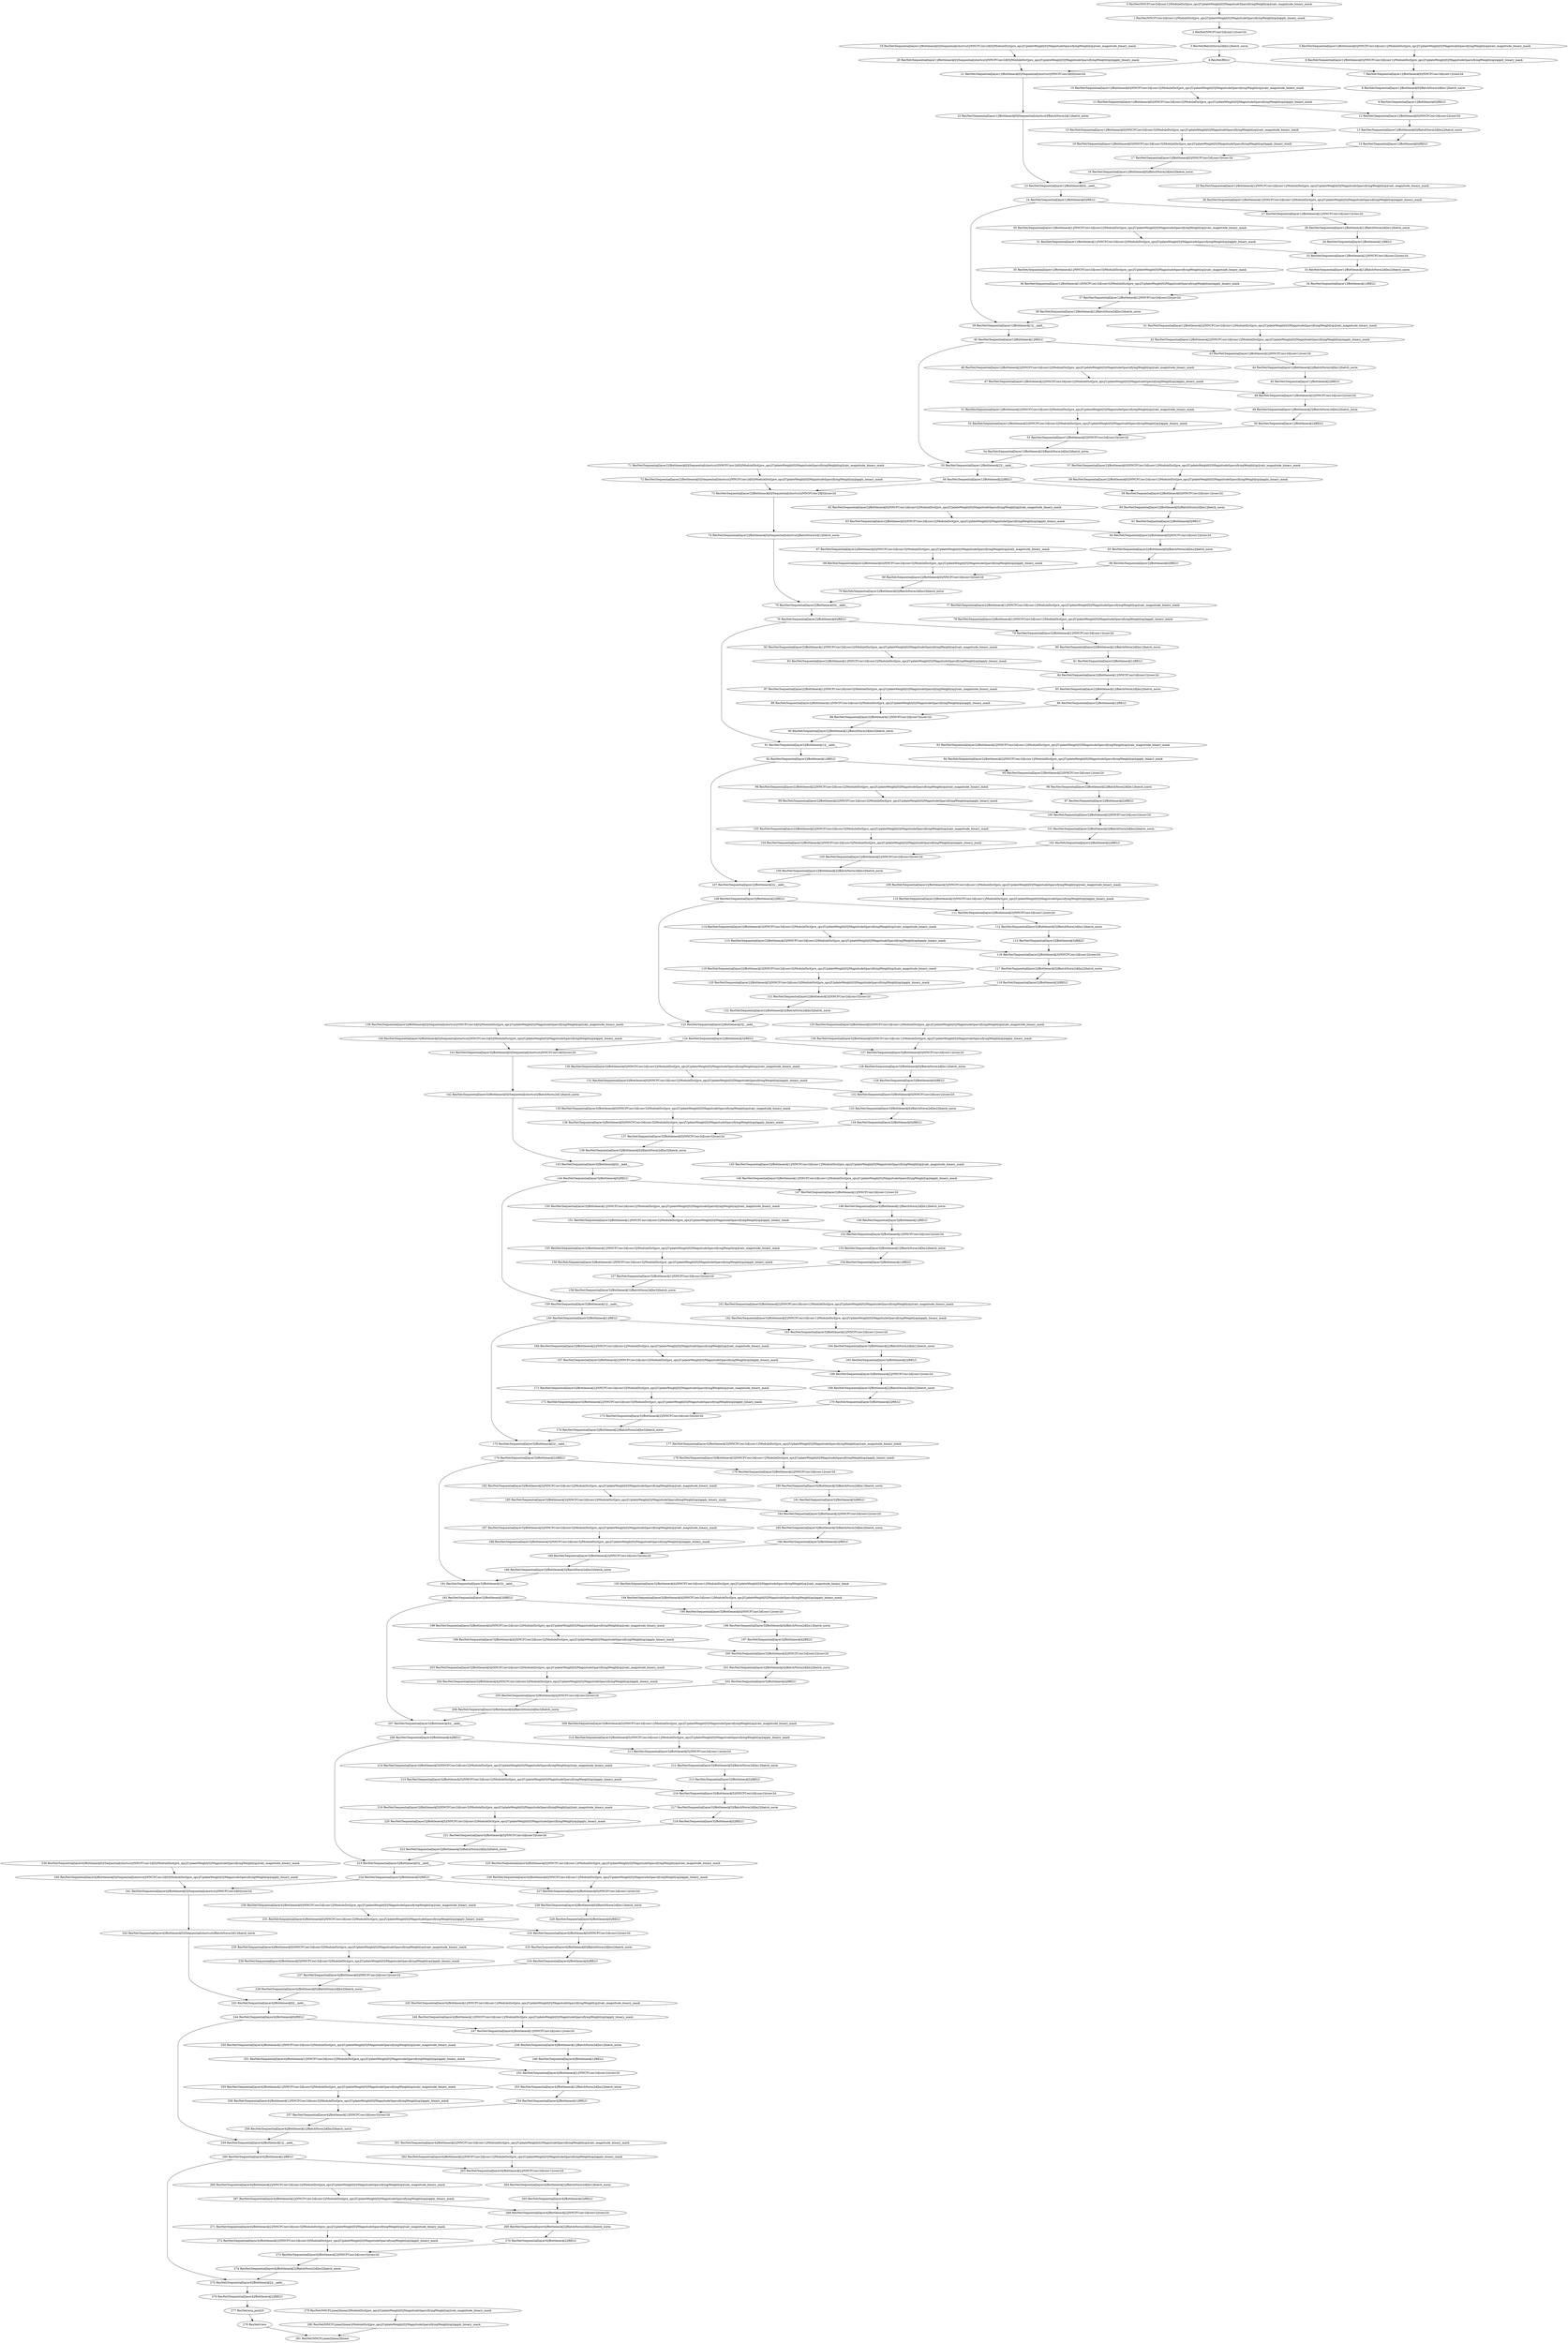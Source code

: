 strict digraph  {
"0 ResNet/NNCFConv2d[conv1]/ModuleDict[pre_ops]/UpdateWeight[0]/MagnitudeSparsifyingWeight[op]/calc_magnitude_binary_mask" [id=0, scope="ResNet/NNCFConv2d[conv1]/ModuleDict[pre_ops]/UpdateWeight[0]/MagnitudeSparsifyingWeight[op]", type=calc_magnitude_binary_mask];
"1 ResNet/NNCFConv2d[conv1]/ModuleDict[pre_ops]/UpdateWeight[0]/MagnitudeSparsifyingWeight[op]/apply_binary_mask" [id=1, scope="ResNet/NNCFConv2d[conv1]/ModuleDict[pre_ops]/UpdateWeight[0]/MagnitudeSparsifyingWeight[op]", type=apply_binary_mask];
"2 ResNet/NNCFConv2d[conv1]/conv2d" [id=2, scope="ResNet/NNCFConv2d[conv1]", type=conv2d];
"3 ResNet/BatchNorm2d[bn1]/batch_norm" [id=3, scope="ResNet/BatchNorm2d[bn1]", type=batch_norm];
"4 ResNet/RELU" [id=4, scope=ResNet, type=RELU];
"5 ResNet/Sequential[layer1]/Bottleneck[0]/NNCFConv2d[conv1]/ModuleDict[pre_ops]/UpdateWeight[0]/MagnitudeSparsifyingWeight[op]/calc_magnitude_binary_mask" [id=5, scope="ResNet/Sequential[layer1]/Bottleneck[0]/NNCFConv2d[conv1]/ModuleDict[pre_ops]/UpdateWeight[0]/MagnitudeSparsifyingWeight[op]", type=calc_magnitude_binary_mask];
"6 ResNet/Sequential[layer1]/Bottleneck[0]/NNCFConv2d[conv1]/ModuleDict[pre_ops]/UpdateWeight[0]/MagnitudeSparsifyingWeight[op]/apply_binary_mask" [id=6, scope="ResNet/Sequential[layer1]/Bottleneck[0]/NNCFConv2d[conv1]/ModuleDict[pre_ops]/UpdateWeight[0]/MagnitudeSparsifyingWeight[op]", type=apply_binary_mask];
"7 ResNet/Sequential[layer1]/Bottleneck[0]/NNCFConv2d[conv1]/conv2d" [id=7, scope="ResNet/Sequential[layer1]/Bottleneck[0]/NNCFConv2d[conv1]", type=conv2d];
"8 ResNet/Sequential[layer1]/Bottleneck[0]/BatchNorm2d[bn1]/batch_norm" [id=8, scope="ResNet/Sequential[layer1]/Bottleneck[0]/BatchNorm2d[bn1]", type=batch_norm];
"9 ResNet/Sequential[layer1]/Bottleneck[0]/RELU" [id=9, scope="ResNet/Sequential[layer1]/Bottleneck[0]", type=RELU];
"10 ResNet/Sequential[layer1]/Bottleneck[0]/NNCFConv2d[conv2]/ModuleDict[pre_ops]/UpdateWeight[0]/MagnitudeSparsifyingWeight[op]/calc_magnitude_binary_mask" [id=10, scope="ResNet/Sequential[layer1]/Bottleneck[0]/NNCFConv2d[conv2]/ModuleDict[pre_ops]/UpdateWeight[0]/MagnitudeSparsifyingWeight[op]", type=calc_magnitude_binary_mask];
"11 ResNet/Sequential[layer1]/Bottleneck[0]/NNCFConv2d[conv2]/ModuleDict[pre_ops]/UpdateWeight[0]/MagnitudeSparsifyingWeight[op]/apply_binary_mask" [id=11, scope="ResNet/Sequential[layer1]/Bottleneck[0]/NNCFConv2d[conv2]/ModuleDict[pre_ops]/UpdateWeight[0]/MagnitudeSparsifyingWeight[op]", type=apply_binary_mask];
"12 ResNet/Sequential[layer1]/Bottleneck[0]/NNCFConv2d[conv2]/conv2d" [id=12, scope="ResNet/Sequential[layer1]/Bottleneck[0]/NNCFConv2d[conv2]", type=conv2d];
"13 ResNet/Sequential[layer1]/Bottleneck[0]/BatchNorm2d[bn2]/batch_norm" [id=13, scope="ResNet/Sequential[layer1]/Bottleneck[0]/BatchNorm2d[bn2]", type=batch_norm];
"14 ResNet/Sequential[layer1]/Bottleneck[0]/RELU" [id=14, scope="ResNet/Sequential[layer1]/Bottleneck[0]", type=RELU];
"15 ResNet/Sequential[layer1]/Bottleneck[0]/NNCFConv2d[conv3]/ModuleDict[pre_ops]/UpdateWeight[0]/MagnitudeSparsifyingWeight[op]/calc_magnitude_binary_mask" [id=15, scope="ResNet/Sequential[layer1]/Bottleneck[0]/NNCFConv2d[conv3]/ModuleDict[pre_ops]/UpdateWeight[0]/MagnitudeSparsifyingWeight[op]", type=calc_magnitude_binary_mask];
"16 ResNet/Sequential[layer1]/Bottleneck[0]/NNCFConv2d[conv3]/ModuleDict[pre_ops]/UpdateWeight[0]/MagnitudeSparsifyingWeight[op]/apply_binary_mask" [id=16, scope="ResNet/Sequential[layer1]/Bottleneck[0]/NNCFConv2d[conv3]/ModuleDict[pre_ops]/UpdateWeight[0]/MagnitudeSparsifyingWeight[op]", type=apply_binary_mask];
"17 ResNet/Sequential[layer1]/Bottleneck[0]/NNCFConv2d[conv3]/conv2d" [id=17, scope="ResNet/Sequential[layer1]/Bottleneck[0]/NNCFConv2d[conv3]", type=conv2d];
"18 ResNet/Sequential[layer1]/Bottleneck[0]/BatchNorm2d[bn3]/batch_norm" [id=18, scope="ResNet/Sequential[layer1]/Bottleneck[0]/BatchNorm2d[bn3]", type=batch_norm];
"19 ResNet/Sequential[layer1]/Bottleneck[0]/Sequential[shortcut]/NNCFConv2d[0]/ModuleDict[pre_ops]/UpdateWeight[0]/MagnitudeSparsifyingWeight[op]/calc_magnitude_binary_mask" [id=19, scope="ResNet/Sequential[layer1]/Bottleneck[0]/Sequential[shortcut]/NNCFConv2d[0]/ModuleDict[pre_ops]/UpdateWeight[0]/MagnitudeSparsifyingWeight[op]", type=calc_magnitude_binary_mask];
"20 ResNet/Sequential[layer1]/Bottleneck[0]/Sequential[shortcut]/NNCFConv2d[0]/ModuleDict[pre_ops]/UpdateWeight[0]/MagnitudeSparsifyingWeight[op]/apply_binary_mask" [id=20, scope="ResNet/Sequential[layer1]/Bottleneck[0]/Sequential[shortcut]/NNCFConv2d[0]/ModuleDict[pre_ops]/UpdateWeight[0]/MagnitudeSparsifyingWeight[op]", type=apply_binary_mask];
"21 ResNet/Sequential[layer1]/Bottleneck[0]/Sequential[shortcut]/NNCFConv2d[0]/conv2d" [id=21, scope="ResNet/Sequential[layer1]/Bottleneck[0]/Sequential[shortcut]/NNCFConv2d[0]", type=conv2d];
"22 ResNet/Sequential[layer1]/Bottleneck[0]/Sequential[shortcut]/BatchNorm2d[1]/batch_norm" [id=22, scope="ResNet/Sequential[layer1]/Bottleneck[0]/Sequential[shortcut]/BatchNorm2d[1]", type=batch_norm];
"23 ResNet/Sequential[layer1]/Bottleneck[0]/__iadd__" [id=23, scope="ResNet/Sequential[layer1]/Bottleneck[0]", type=__iadd__];
"24 ResNet/Sequential[layer1]/Bottleneck[0]/RELU" [id=24, scope="ResNet/Sequential[layer1]/Bottleneck[0]", type=RELU];
"25 ResNet/Sequential[layer1]/Bottleneck[1]/NNCFConv2d[conv1]/ModuleDict[pre_ops]/UpdateWeight[0]/MagnitudeSparsifyingWeight[op]/calc_magnitude_binary_mask" [id=25, scope="ResNet/Sequential[layer1]/Bottleneck[1]/NNCFConv2d[conv1]/ModuleDict[pre_ops]/UpdateWeight[0]/MagnitudeSparsifyingWeight[op]", type=calc_magnitude_binary_mask];
"26 ResNet/Sequential[layer1]/Bottleneck[1]/NNCFConv2d[conv1]/ModuleDict[pre_ops]/UpdateWeight[0]/MagnitudeSparsifyingWeight[op]/apply_binary_mask" [id=26, scope="ResNet/Sequential[layer1]/Bottleneck[1]/NNCFConv2d[conv1]/ModuleDict[pre_ops]/UpdateWeight[0]/MagnitudeSparsifyingWeight[op]", type=apply_binary_mask];
"27 ResNet/Sequential[layer1]/Bottleneck[1]/NNCFConv2d[conv1]/conv2d" [id=27, scope="ResNet/Sequential[layer1]/Bottleneck[1]/NNCFConv2d[conv1]", type=conv2d];
"28 ResNet/Sequential[layer1]/Bottleneck[1]/BatchNorm2d[bn1]/batch_norm" [id=28, scope="ResNet/Sequential[layer1]/Bottleneck[1]/BatchNorm2d[bn1]", type=batch_norm];
"29 ResNet/Sequential[layer1]/Bottleneck[1]/RELU" [id=29, scope="ResNet/Sequential[layer1]/Bottleneck[1]", type=RELU];
"30 ResNet/Sequential[layer1]/Bottleneck[1]/NNCFConv2d[conv2]/ModuleDict[pre_ops]/UpdateWeight[0]/MagnitudeSparsifyingWeight[op]/calc_magnitude_binary_mask" [id=30, scope="ResNet/Sequential[layer1]/Bottleneck[1]/NNCFConv2d[conv2]/ModuleDict[pre_ops]/UpdateWeight[0]/MagnitudeSparsifyingWeight[op]", type=calc_magnitude_binary_mask];
"31 ResNet/Sequential[layer1]/Bottleneck[1]/NNCFConv2d[conv2]/ModuleDict[pre_ops]/UpdateWeight[0]/MagnitudeSparsifyingWeight[op]/apply_binary_mask" [id=31, scope="ResNet/Sequential[layer1]/Bottleneck[1]/NNCFConv2d[conv2]/ModuleDict[pre_ops]/UpdateWeight[0]/MagnitudeSparsifyingWeight[op]", type=apply_binary_mask];
"32 ResNet/Sequential[layer1]/Bottleneck[1]/NNCFConv2d[conv2]/conv2d" [id=32, scope="ResNet/Sequential[layer1]/Bottleneck[1]/NNCFConv2d[conv2]", type=conv2d];
"33 ResNet/Sequential[layer1]/Bottleneck[1]/BatchNorm2d[bn2]/batch_norm" [id=33, scope="ResNet/Sequential[layer1]/Bottleneck[1]/BatchNorm2d[bn2]", type=batch_norm];
"34 ResNet/Sequential[layer1]/Bottleneck[1]/RELU" [id=34, scope="ResNet/Sequential[layer1]/Bottleneck[1]", type=RELU];
"35 ResNet/Sequential[layer1]/Bottleneck[1]/NNCFConv2d[conv3]/ModuleDict[pre_ops]/UpdateWeight[0]/MagnitudeSparsifyingWeight[op]/calc_magnitude_binary_mask" [id=35, scope="ResNet/Sequential[layer1]/Bottleneck[1]/NNCFConv2d[conv3]/ModuleDict[pre_ops]/UpdateWeight[0]/MagnitudeSparsifyingWeight[op]", type=calc_magnitude_binary_mask];
"36 ResNet/Sequential[layer1]/Bottleneck[1]/NNCFConv2d[conv3]/ModuleDict[pre_ops]/UpdateWeight[0]/MagnitudeSparsifyingWeight[op]/apply_binary_mask" [id=36, scope="ResNet/Sequential[layer1]/Bottleneck[1]/NNCFConv2d[conv3]/ModuleDict[pre_ops]/UpdateWeight[0]/MagnitudeSparsifyingWeight[op]", type=apply_binary_mask];
"37 ResNet/Sequential[layer1]/Bottleneck[1]/NNCFConv2d[conv3]/conv2d" [id=37, scope="ResNet/Sequential[layer1]/Bottleneck[1]/NNCFConv2d[conv3]", type=conv2d];
"38 ResNet/Sequential[layer1]/Bottleneck[1]/BatchNorm2d[bn3]/batch_norm" [id=38, scope="ResNet/Sequential[layer1]/Bottleneck[1]/BatchNorm2d[bn3]", type=batch_norm];
"39 ResNet/Sequential[layer1]/Bottleneck[1]/__iadd__" [id=39, scope="ResNet/Sequential[layer1]/Bottleneck[1]", type=__iadd__];
"40 ResNet/Sequential[layer1]/Bottleneck[1]/RELU" [id=40, scope="ResNet/Sequential[layer1]/Bottleneck[1]", type=RELU];
"41 ResNet/Sequential[layer1]/Bottleneck[2]/NNCFConv2d[conv1]/ModuleDict[pre_ops]/UpdateWeight[0]/MagnitudeSparsifyingWeight[op]/calc_magnitude_binary_mask" [id=41, scope="ResNet/Sequential[layer1]/Bottleneck[2]/NNCFConv2d[conv1]/ModuleDict[pre_ops]/UpdateWeight[0]/MagnitudeSparsifyingWeight[op]", type=calc_magnitude_binary_mask];
"42 ResNet/Sequential[layer1]/Bottleneck[2]/NNCFConv2d[conv1]/ModuleDict[pre_ops]/UpdateWeight[0]/MagnitudeSparsifyingWeight[op]/apply_binary_mask" [id=42, scope="ResNet/Sequential[layer1]/Bottleneck[2]/NNCFConv2d[conv1]/ModuleDict[pre_ops]/UpdateWeight[0]/MagnitudeSparsifyingWeight[op]", type=apply_binary_mask];
"43 ResNet/Sequential[layer1]/Bottleneck[2]/NNCFConv2d[conv1]/conv2d" [id=43, scope="ResNet/Sequential[layer1]/Bottleneck[2]/NNCFConv2d[conv1]", type=conv2d];
"44 ResNet/Sequential[layer1]/Bottleneck[2]/BatchNorm2d[bn1]/batch_norm" [id=44, scope="ResNet/Sequential[layer1]/Bottleneck[2]/BatchNorm2d[bn1]", type=batch_norm];
"45 ResNet/Sequential[layer1]/Bottleneck[2]/RELU" [id=45, scope="ResNet/Sequential[layer1]/Bottleneck[2]", type=RELU];
"46 ResNet/Sequential[layer1]/Bottleneck[2]/NNCFConv2d[conv2]/ModuleDict[pre_ops]/UpdateWeight[0]/MagnitudeSparsifyingWeight[op]/calc_magnitude_binary_mask" [id=46, scope="ResNet/Sequential[layer1]/Bottleneck[2]/NNCFConv2d[conv2]/ModuleDict[pre_ops]/UpdateWeight[0]/MagnitudeSparsifyingWeight[op]", type=calc_magnitude_binary_mask];
"47 ResNet/Sequential[layer1]/Bottleneck[2]/NNCFConv2d[conv2]/ModuleDict[pre_ops]/UpdateWeight[0]/MagnitudeSparsifyingWeight[op]/apply_binary_mask" [id=47, scope="ResNet/Sequential[layer1]/Bottleneck[2]/NNCFConv2d[conv2]/ModuleDict[pre_ops]/UpdateWeight[0]/MagnitudeSparsifyingWeight[op]", type=apply_binary_mask];
"48 ResNet/Sequential[layer1]/Bottleneck[2]/NNCFConv2d[conv2]/conv2d" [id=48, scope="ResNet/Sequential[layer1]/Bottleneck[2]/NNCFConv2d[conv2]", type=conv2d];
"49 ResNet/Sequential[layer1]/Bottleneck[2]/BatchNorm2d[bn2]/batch_norm" [id=49, scope="ResNet/Sequential[layer1]/Bottleneck[2]/BatchNorm2d[bn2]", type=batch_norm];
"50 ResNet/Sequential[layer1]/Bottleneck[2]/RELU" [id=50, scope="ResNet/Sequential[layer1]/Bottleneck[2]", type=RELU];
"51 ResNet/Sequential[layer1]/Bottleneck[2]/NNCFConv2d[conv3]/ModuleDict[pre_ops]/UpdateWeight[0]/MagnitudeSparsifyingWeight[op]/calc_magnitude_binary_mask" [id=51, scope="ResNet/Sequential[layer1]/Bottleneck[2]/NNCFConv2d[conv3]/ModuleDict[pre_ops]/UpdateWeight[0]/MagnitudeSparsifyingWeight[op]", type=calc_magnitude_binary_mask];
"52 ResNet/Sequential[layer1]/Bottleneck[2]/NNCFConv2d[conv3]/ModuleDict[pre_ops]/UpdateWeight[0]/MagnitudeSparsifyingWeight[op]/apply_binary_mask" [id=52, scope="ResNet/Sequential[layer1]/Bottleneck[2]/NNCFConv2d[conv3]/ModuleDict[pre_ops]/UpdateWeight[0]/MagnitudeSparsifyingWeight[op]", type=apply_binary_mask];
"53 ResNet/Sequential[layer1]/Bottleneck[2]/NNCFConv2d[conv3]/conv2d" [id=53, scope="ResNet/Sequential[layer1]/Bottleneck[2]/NNCFConv2d[conv3]", type=conv2d];
"54 ResNet/Sequential[layer1]/Bottleneck[2]/BatchNorm2d[bn3]/batch_norm" [id=54, scope="ResNet/Sequential[layer1]/Bottleneck[2]/BatchNorm2d[bn3]", type=batch_norm];
"55 ResNet/Sequential[layer1]/Bottleneck[2]/__iadd__" [id=55, scope="ResNet/Sequential[layer1]/Bottleneck[2]", type=__iadd__];
"56 ResNet/Sequential[layer1]/Bottleneck[2]/RELU" [id=56, scope="ResNet/Sequential[layer1]/Bottleneck[2]", type=RELU];
"57 ResNet/Sequential[layer2]/Bottleneck[0]/NNCFConv2d[conv1]/ModuleDict[pre_ops]/UpdateWeight[0]/MagnitudeSparsifyingWeight[op]/calc_magnitude_binary_mask" [id=57, scope="ResNet/Sequential[layer2]/Bottleneck[0]/NNCFConv2d[conv1]/ModuleDict[pre_ops]/UpdateWeight[0]/MagnitudeSparsifyingWeight[op]", type=calc_magnitude_binary_mask];
"58 ResNet/Sequential[layer2]/Bottleneck[0]/NNCFConv2d[conv1]/ModuleDict[pre_ops]/UpdateWeight[0]/MagnitudeSparsifyingWeight[op]/apply_binary_mask" [id=58, scope="ResNet/Sequential[layer2]/Bottleneck[0]/NNCFConv2d[conv1]/ModuleDict[pre_ops]/UpdateWeight[0]/MagnitudeSparsifyingWeight[op]", type=apply_binary_mask];
"59 ResNet/Sequential[layer2]/Bottleneck[0]/NNCFConv2d[conv1]/conv2d" [id=59, scope="ResNet/Sequential[layer2]/Bottleneck[0]/NNCFConv2d[conv1]", type=conv2d];
"60 ResNet/Sequential[layer2]/Bottleneck[0]/BatchNorm2d[bn1]/batch_norm" [id=60, scope="ResNet/Sequential[layer2]/Bottleneck[0]/BatchNorm2d[bn1]", type=batch_norm];
"61 ResNet/Sequential[layer2]/Bottleneck[0]/RELU" [id=61, scope="ResNet/Sequential[layer2]/Bottleneck[0]", type=RELU];
"62 ResNet/Sequential[layer2]/Bottleneck[0]/NNCFConv2d[conv2]/ModuleDict[pre_ops]/UpdateWeight[0]/MagnitudeSparsifyingWeight[op]/calc_magnitude_binary_mask" [id=62, scope="ResNet/Sequential[layer2]/Bottleneck[0]/NNCFConv2d[conv2]/ModuleDict[pre_ops]/UpdateWeight[0]/MagnitudeSparsifyingWeight[op]", type=calc_magnitude_binary_mask];
"63 ResNet/Sequential[layer2]/Bottleneck[0]/NNCFConv2d[conv2]/ModuleDict[pre_ops]/UpdateWeight[0]/MagnitudeSparsifyingWeight[op]/apply_binary_mask" [id=63, scope="ResNet/Sequential[layer2]/Bottleneck[0]/NNCFConv2d[conv2]/ModuleDict[pre_ops]/UpdateWeight[0]/MagnitudeSparsifyingWeight[op]", type=apply_binary_mask];
"64 ResNet/Sequential[layer2]/Bottleneck[0]/NNCFConv2d[conv2]/conv2d" [id=64, scope="ResNet/Sequential[layer2]/Bottleneck[0]/NNCFConv2d[conv2]", type=conv2d];
"65 ResNet/Sequential[layer2]/Bottleneck[0]/BatchNorm2d[bn2]/batch_norm" [id=65, scope="ResNet/Sequential[layer2]/Bottleneck[0]/BatchNorm2d[bn2]", type=batch_norm];
"66 ResNet/Sequential[layer2]/Bottleneck[0]/RELU" [id=66, scope="ResNet/Sequential[layer2]/Bottleneck[0]", type=RELU];
"67 ResNet/Sequential[layer2]/Bottleneck[0]/NNCFConv2d[conv3]/ModuleDict[pre_ops]/UpdateWeight[0]/MagnitudeSparsifyingWeight[op]/calc_magnitude_binary_mask" [id=67, scope="ResNet/Sequential[layer2]/Bottleneck[0]/NNCFConv2d[conv3]/ModuleDict[pre_ops]/UpdateWeight[0]/MagnitudeSparsifyingWeight[op]", type=calc_magnitude_binary_mask];
"68 ResNet/Sequential[layer2]/Bottleneck[0]/NNCFConv2d[conv3]/ModuleDict[pre_ops]/UpdateWeight[0]/MagnitudeSparsifyingWeight[op]/apply_binary_mask" [id=68, scope="ResNet/Sequential[layer2]/Bottleneck[0]/NNCFConv2d[conv3]/ModuleDict[pre_ops]/UpdateWeight[0]/MagnitudeSparsifyingWeight[op]", type=apply_binary_mask];
"69 ResNet/Sequential[layer2]/Bottleneck[0]/NNCFConv2d[conv3]/conv2d" [id=69, scope="ResNet/Sequential[layer2]/Bottleneck[0]/NNCFConv2d[conv3]", type=conv2d];
"70 ResNet/Sequential[layer2]/Bottleneck[0]/BatchNorm2d[bn3]/batch_norm" [id=70, scope="ResNet/Sequential[layer2]/Bottleneck[0]/BatchNorm2d[bn3]", type=batch_norm];
"71 ResNet/Sequential[layer2]/Bottleneck[0]/Sequential[shortcut]/NNCFConv2d[0]/ModuleDict[pre_ops]/UpdateWeight[0]/MagnitudeSparsifyingWeight[op]/calc_magnitude_binary_mask" [id=71, scope="ResNet/Sequential[layer2]/Bottleneck[0]/Sequential[shortcut]/NNCFConv2d[0]/ModuleDict[pre_ops]/UpdateWeight[0]/MagnitudeSparsifyingWeight[op]", type=calc_magnitude_binary_mask];
"72 ResNet/Sequential[layer2]/Bottleneck[0]/Sequential[shortcut]/NNCFConv2d[0]/ModuleDict[pre_ops]/UpdateWeight[0]/MagnitudeSparsifyingWeight[op]/apply_binary_mask" [id=72, scope="ResNet/Sequential[layer2]/Bottleneck[0]/Sequential[shortcut]/NNCFConv2d[0]/ModuleDict[pre_ops]/UpdateWeight[0]/MagnitudeSparsifyingWeight[op]", type=apply_binary_mask];
"73 ResNet/Sequential[layer2]/Bottleneck[0]/Sequential[shortcut]/NNCFConv2d[0]/conv2d" [id=73, scope="ResNet/Sequential[layer2]/Bottleneck[0]/Sequential[shortcut]/NNCFConv2d[0]", type=conv2d];
"74 ResNet/Sequential[layer2]/Bottleneck[0]/Sequential[shortcut]/BatchNorm2d[1]/batch_norm" [id=74, scope="ResNet/Sequential[layer2]/Bottleneck[0]/Sequential[shortcut]/BatchNorm2d[1]", type=batch_norm];
"75 ResNet/Sequential[layer2]/Bottleneck[0]/__iadd__" [id=75, scope="ResNet/Sequential[layer2]/Bottleneck[0]", type=__iadd__];
"76 ResNet/Sequential[layer2]/Bottleneck[0]/RELU" [id=76, scope="ResNet/Sequential[layer2]/Bottleneck[0]", type=RELU];
"77 ResNet/Sequential[layer2]/Bottleneck[1]/NNCFConv2d[conv1]/ModuleDict[pre_ops]/UpdateWeight[0]/MagnitudeSparsifyingWeight[op]/calc_magnitude_binary_mask" [id=77, scope="ResNet/Sequential[layer2]/Bottleneck[1]/NNCFConv2d[conv1]/ModuleDict[pre_ops]/UpdateWeight[0]/MagnitudeSparsifyingWeight[op]", type=calc_magnitude_binary_mask];
"78 ResNet/Sequential[layer2]/Bottleneck[1]/NNCFConv2d[conv1]/ModuleDict[pre_ops]/UpdateWeight[0]/MagnitudeSparsifyingWeight[op]/apply_binary_mask" [id=78, scope="ResNet/Sequential[layer2]/Bottleneck[1]/NNCFConv2d[conv1]/ModuleDict[pre_ops]/UpdateWeight[0]/MagnitudeSparsifyingWeight[op]", type=apply_binary_mask];
"79 ResNet/Sequential[layer2]/Bottleneck[1]/NNCFConv2d[conv1]/conv2d" [id=79, scope="ResNet/Sequential[layer2]/Bottleneck[1]/NNCFConv2d[conv1]", type=conv2d];
"80 ResNet/Sequential[layer2]/Bottleneck[1]/BatchNorm2d[bn1]/batch_norm" [id=80, scope="ResNet/Sequential[layer2]/Bottleneck[1]/BatchNorm2d[bn1]", type=batch_norm];
"81 ResNet/Sequential[layer2]/Bottleneck[1]/RELU" [id=81, scope="ResNet/Sequential[layer2]/Bottleneck[1]", type=RELU];
"82 ResNet/Sequential[layer2]/Bottleneck[1]/NNCFConv2d[conv2]/ModuleDict[pre_ops]/UpdateWeight[0]/MagnitudeSparsifyingWeight[op]/calc_magnitude_binary_mask" [id=82, scope="ResNet/Sequential[layer2]/Bottleneck[1]/NNCFConv2d[conv2]/ModuleDict[pre_ops]/UpdateWeight[0]/MagnitudeSparsifyingWeight[op]", type=calc_magnitude_binary_mask];
"83 ResNet/Sequential[layer2]/Bottleneck[1]/NNCFConv2d[conv2]/ModuleDict[pre_ops]/UpdateWeight[0]/MagnitudeSparsifyingWeight[op]/apply_binary_mask" [id=83, scope="ResNet/Sequential[layer2]/Bottleneck[1]/NNCFConv2d[conv2]/ModuleDict[pre_ops]/UpdateWeight[0]/MagnitudeSparsifyingWeight[op]", type=apply_binary_mask];
"84 ResNet/Sequential[layer2]/Bottleneck[1]/NNCFConv2d[conv2]/conv2d" [id=84, scope="ResNet/Sequential[layer2]/Bottleneck[1]/NNCFConv2d[conv2]", type=conv2d];
"85 ResNet/Sequential[layer2]/Bottleneck[1]/BatchNorm2d[bn2]/batch_norm" [id=85, scope="ResNet/Sequential[layer2]/Bottleneck[1]/BatchNorm2d[bn2]", type=batch_norm];
"86 ResNet/Sequential[layer2]/Bottleneck[1]/RELU" [id=86, scope="ResNet/Sequential[layer2]/Bottleneck[1]", type=RELU];
"87 ResNet/Sequential[layer2]/Bottleneck[1]/NNCFConv2d[conv3]/ModuleDict[pre_ops]/UpdateWeight[0]/MagnitudeSparsifyingWeight[op]/calc_magnitude_binary_mask" [id=87, scope="ResNet/Sequential[layer2]/Bottleneck[1]/NNCFConv2d[conv3]/ModuleDict[pre_ops]/UpdateWeight[0]/MagnitudeSparsifyingWeight[op]", type=calc_magnitude_binary_mask];
"88 ResNet/Sequential[layer2]/Bottleneck[1]/NNCFConv2d[conv3]/ModuleDict[pre_ops]/UpdateWeight[0]/MagnitudeSparsifyingWeight[op]/apply_binary_mask" [id=88, scope="ResNet/Sequential[layer2]/Bottleneck[1]/NNCFConv2d[conv3]/ModuleDict[pre_ops]/UpdateWeight[0]/MagnitudeSparsifyingWeight[op]", type=apply_binary_mask];
"89 ResNet/Sequential[layer2]/Bottleneck[1]/NNCFConv2d[conv3]/conv2d" [id=89, scope="ResNet/Sequential[layer2]/Bottleneck[1]/NNCFConv2d[conv3]", type=conv2d];
"90 ResNet/Sequential[layer2]/Bottleneck[1]/BatchNorm2d[bn3]/batch_norm" [id=90, scope="ResNet/Sequential[layer2]/Bottleneck[1]/BatchNorm2d[bn3]", type=batch_norm];
"91 ResNet/Sequential[layer2]/Bottleneck[1]/__iadd__" [id=91, scope="ResNet/Sequential[layer2]/Bottleneck[1]", type=__iadd__];
"92 ResNet/Sequential[layer2]/Bottleneck[1]/RELU" [id=92, scope="ResNet/Sequential[layer2]/Bottleneck[1]", type=RELU];
"93 ResNet/Sequential[layer2]/Bottleneck[2]/NNCFConv2d[conv1]/ModuleDict[pre_ops]/UpdateWeight[0]/MagnitudeSparsifyingWeight[op]/calc_magnitude_binary_mask" [id=93, scope="ResNet/Sequential[layer2]/Bottleneck[2]/NNCFConv2d[conv1]/ModuleDict[pre_ops]/UpdateWeight[0]/MagnitudeSparsifyingWeight[op]", type=calc_magnitude_binary_mask];
"94 ResNet/Sequential[layer2]/Bottleneck[2]/NNCFConv2d[conv1]/ModuleDict[pre_ops]/UpdateWeight[0]/MagnitudeSparsifyingWeight[op]/apply_binary_mask" [id=94, scope="ResNet/Sequential[layer2]/Bottleneck[2]/NNCFConv2d[conv1]/ModuleDict[pre_ops]/UpdateWeight[0]/MagnitudeSparsifyingWeight[op]", type=apply_binary_mask];
"95 ResNet/Sequential[layer2]/Bottleneck[2]/NNCFConv2d[conv1]/conv2d" [id=95, scope="ResNet/Sequential[layer2]/Bottleneck[2]/NNCFConv2d[conv1]", type=conv2d];
"96 ResNet/Sequential[layer2]/Bottleneck[2]/BatchNorm2d[bn1]/batch_norm" [id=96, scope="ResNet/Sequential[layer2]/Bottleneck[2]/BatchNorm2d[bn1]", type=batch_norm];
"97 ResNet/Sequential[layer2]/Bottleneck[2]/RELU" [id=97, scope="ResNet/Sequential[layer2]/Bottleneck[2]", type=RELU];
"98 ResNet/Sequential[layer2]/Bottleneck[2]/NNCFConv2d[conv2]/ModuleDict[pre_ops]/UpdateWeight[0]/MagnitudeSparsifyingWeight[op]/calc_magnitude_binary_mask" [id=98, scope="ResNet/Sequential[layer2]/Bottleneck[2]/NNCFConv2d[conv2]/ModuleDict[pre_ops]/UpdateWeight[0]/MagnitudeSparsifyingWeight[op]", type=calc_magnitude_binary_mask];
"99 ResNet/Sequential[layer2]/Bottleneck[2]/NNCFConv2d[conv2]/ModuleDict[pre_ops]/UpdateWeight[0]/MagnitudeSparsifyingWeight[op]/apply_binary_mask" [id=99, scope="ResNet/Sequential[layer2]/Bottleneck[2]/NNCFConv2d[conv2]/ModuleDict[pre_ops]/UpdateWeight[0]/MagnitudeSparsifyingWeight[op]", type=apply_binary_mask];
"100 ResNet/Sequential[layer2]/Bottleneck[2]/NNCFConv2d[conv2]/conv2d" [id=100, scope="ResNet/Sequential[layer2]/Bottleneck[2]/NNCFConv2d[conv2]", type=conv2d];
"101 ResNet/Sequential[layer2]/Bottleneck[2]/BatchNorm2d[bn2]/batch_norm" [id=101, scope="ResNet/Sequential[layer2]/Bottleneck[2]/BatchNorm2d[bn2]", type=batch_norm];
"102 ResNet/Sequential[layer2]/Bottleneck[2]/RELU" [id=102, scope="ResNet/Sequential[layer2]/Bottleneck[2]", type=RELU];
"103 ResNet/Sequential[layer2]/Bottleneck[2]/NNCFConv2d[conv3]/ModuleDict[pre_ops]/UpdateWeight[0]/MagnitudeSparsifyingWeight[op]/calc_magnitude_binary_mask" [id=103, scope="ResNet/Sequential[layer2]/Bottleneck[2]/NNCFConv2d[conv3]/ModuleDict[pre_ops]/UpdateWeight[0]/MagnitudeSparsifyingWeight[op]", type=calc_magnitude_binary_mask];
"104 ResNet/Sequential[layer2]/Bottleneck[2]/NNCFConv2d[conv3]/ModuleDict[pre_ops]/UpdateWeight[0]/MagnitudeSparsifyingWeight[op]/apply_binary_mask" [id=104, scope="ResNet/Sequential[layer2]/Bottleneck[2]/NNCFConv2d[conv3]/ModuleDict[pre_ops]/UpdateWeight[0]/MagnitudeSparsifyingWeight[op]", type=apply_binary_mask];
"105 ResNet/Sequential[layer2]/Bottleneck[2]/NNCFConv2d[conv3]/conv2d" [id=105, scope="ResNet/Sequential[layer2]/Bottleneck[2]/NNCFConv2d[conv3]", type=conv2d];
"106 ResNet/Sequential[layer2]/Bottleneck[2]/BatchNorm2d[bn3]/batch_norm" [id=106, scope="ResNet/Sequential[layer2]/Bottleneck[2]/BatchNorm2d[bn3]", type=batch_norm];
"107 ResNet/Sequential[layer2]/Bottleneck[2]/__iadd__" [id=107, scope="ResNet/Sequential[layer2]/Bottleneck[2]", type=__iadd__];
"108 ResNet/Sequential[layer2]/Bottleneck[2]/RELU" [id=108, scope="ResNet/Sequential[layer2]/Bottleneck[2]", type=RELU];
"109 ResNet/Sequential[layer2]/Bottleneck[3]/NNCFConv2d[conv1]/ModuleDict[pre_ops]/UpdateWeight[0]/MagnitudeSparsifyingWeight[op]/calc_magnitude_binary_mask" [id=109, scope="ResNet/Sequential[layer2]/Bottleneck[3]/NNCFConv2d[conv1]/ModuleDict[pre_ops]/UpdateWeight[0]/MagnitudeSparsifyingWeight[op]", type=calc_magnitude_binary_mask];
"110 ResNet/Sequential[layer2]/Bottleneck[3]/NNCFConv2d[conv1]/ModuleDict[pre_ops]/UpdateWeight[0]/MagnitudeSparsifyingWeight[op]/apply_binary_mask" [id=110, scope="ResNet/Sequential[layer2]/Bottleneck[3]/NNCFConv2d[conv1]/ModuleDict[pre_ops]/UpdateWeight[0]/MagnitudeSparsifyingWeight[op]", type=apply_binary_mask];
"111 ResNet/Sequential[layer2]/Bottleneck[3]/NNCFConv2d[conv1]/conv2d" [id=111, scope="ResNet/Sequential[layer2]/Bottleneck[3]/NNCFConv2d[conv1]", type=conv2d];
"112 ResNet/Sequential[layer2]/Bottleneck[3]/BatchNorm2d[bn1]/batch_norm" [id=112, scope="ResNet/Sequential[layer2]/Bottleneck[3]/BatchNorm2d[bn1]", type=batch_norm];
"113 ResNet/Sequential[layer2]/Bottleneck[3]/RELU" [id=113, scope="ResNet/Sequential[layer2]/Bottleneck[3]", type=RELU];
"114 ResNet/Sequential[layer2]/Bottleneck[3]/NNCFConv2d[conv2]/ModuleDict[pre_ops]/UpdateWeight[0]/MagnitudeSparsifyingWeight[op]/calc_magnitude_binary_mask" [id=114, scope="ResNet/Sequential[layer2]/Bottleneck[3]/NNCFConv2d[conv2]/ModuleDict[pre_ops]/UpdateWeight[0]/MagnitudeSparsifyingWeight[op]", type=calc_magnitude_binary_mask];
"115 ResNet/Sequential[layer2]/Bottleneck[3]/NNCFConv2d[conv2]/ModuleDict[pre_ops]/UpdateWeight[0]/MagnitudeSparsifyingWeight[op]/apply_binary_mask" [id=115, scope="ResNet/Sequential[layer2]/Bottleneck[3]/NNCFConv2d[conv2]/ModuleDict[pre_ops]/UpdateWeight[0]/MagnitudeSparsifyingWeight[op]", type=apply_binary_mask];
"116 ResNet/Sequential[layer2]/Bottleneck[3]/NNCFConv2d[conv2]/conv2d" [id=116, scope="ResNet/Sequential[layer2]/Bottleneck[3]/NNCFConv2d[conv2]", type=conv2d];
"117 ResNet/Sequential[layer2]/Bottleneck[3]/BatchNorm2d[bn2]/batch_norm" [id=117, scope="ResNet/Sequential[layer2]/Bottleneck[3]/BatchNorm2d[bn2]", type=batch_norm];
"118 ResNet/Sequential[layer2]/Bottleneck[3]/RELU" [id=118, scope="ResNet/Sequential[layer2]/Bottleneck[3]", type=RELU];
"119 ResNet/Sequential[layer2]/Bottleneck[3]/NNCFConv2d[conv3]/ModuleDict[pre_ops]/UpdateWeight[0]/MagnitudeSparsifyingWeight[op]/calc_magnitude_binary_mask" [id=119, scope="ResNet/Sequential[layer2]/Bottleneck[3]/NNCFConv2d[conv3]/ModuleDict[pre_ops]/UpdateWeight[0]/MagnitudeSparsifyingWeight[op]", type=calc_magnitude_binary_mask];
"120 ResNet/Sequential[layer2]/Bottleneck[3]/NNCFConv2d[conv3]/ModuleDict[pre_ops]/UpdateWeight[0]/MagnitudeSparsifyingWeight[op]/apply_binary_mask" [id=120, scope="ResNet/Sequential[layer2]/Bottleneck[3]/NNCFConv2d[conv3]/ModuleDict[pre_ops]/UpdateWeight[0]/MagnitudeSparsifyingWeight[op]", type=apply_binary_mask];
"121 ResNet/Sequential[layer2]/Bottleneck[3]/NNCFConv2d[conv3]/conv2d" [id=121, scope="ResNet/Sequential[layer2]/Bottleneck[3]/NNCFConv2d[conv3]", type=conv2d];
"122 ResNet/Sequential[layer2]/Bottleneck[3]/BatchNorm2d[bn3]/batch_norm" [id=122, scope="ResNet/Sequential[layer2]/Bottleneck[3]/BatchNorm2d[bn3]", type=batch_norm];
"123 ResNet/Sequential[layer2]/Bottleneck[3]/__iadd__" [id=123, scope="ResNet/Sequential[layer2]/Bottleneck[3]", type=__iadd__];
"124 ResNet/Sequential[layer2]/Bottleneck[3]/RELU" [id=124, scope="ResNet/Sequential[layer2]/Bottleneck[3]", type=RELU];
"125 ResNet/Sequential[layer3]/Bottleneck[0]/NNCFConv2d[conv1]/ModuleDict[pre_ops]/UpdateWeight[0]/MagnitudeSparsifyingWeight[op]/calc_magnitude_binary_mask" [id=125, scope="ResNet/Sequential[layer3]/Bottleneck[0]/NNCFConv2d[conv1]/ModuleDict[pre_ops]/UpdateWeight[0]/MagnitudeSparsifyingWeight[op]", type=calc_magnitude_binary_mask];
"126 ResNet/Sequential[layer3]/Bottleneck[0]/NNCFConv2d[conv1]/ModuleDict[pre_ops]/UpdateWeight[0]/MagnitudeSparsifyingWeight[op]/apply_binary_mask" [id=126, scope="ResNet/Sequential[layer3]/Bottleneck[0]/NNCFConv2d[conv1]/ModuleDict[pre_ops]/UpdateWeight[0]/MagnitudeSparsifyingWeight[op]", type=apply_binary_mask];
"127 ResNet/Sequential[layer3]/Bottleneck[0]/NNCFConv2d[conv1]/conv2d" [id=127, scope="ResNet/Sequential[layer3]/Bottleneck[0]/NNCFConv2d[conv1]", type=conv2d];
"128 ResNet/Sequential[layer3]/Bottleneck[0]/BatchNorm2d[bn1]/batch_norm" [id=128, scope="ResNet/Sequential[layer3]/Bottleneck[0]/BatchNorm2d[bn1]", type=batch_norm];
"129 ResNet/Sequential[layer3]/Bottleneck[0]/RELU" [id=129, scope="ResNet/Sequential[layer3]/Bottleneck[0]", type=RELU];
"130 ResNet/Sequential[layer3]/Bottleneck[0]/NNCFConv2d[conv2]/ModuleDict[pre_ops]/UpdateWeight[0]/MagnitudeSparsifyingWeight[op]/calc_magnitude_binary_mask" [id=130, scope="ResNet/Sequential[layer3]/Bottleneck[0]/NNCFConv2d[conv2]/ModuleDict[pre_ops]/UpdateWeight[0]/MagnitudeSparsifyingWeight[op]", type=calc_magnitude_binary_mask];
"131 ResNet/Sequential[layer3]/Bottleneck[0]/NNCFConv2d[conv2]/ModuleDict[pre_ops]/UpdateWeight[0]/MagnitudeSparsifyingWeight[op]/apply_binary_mask" [id=131, scope="ResNet/Sequential[layer3]/Bottleneck[0]/NNCFConv2d[conv2]/ModuleDict[pre_ops]/UpdateWeight[0]/MagnitudeSparsifyingWeight[op]", type=apply_binary_mask];
"132 ResNet/Sequential[layer3]/Bottleneck[0]/NNCFConv2d[conv2]/conv2d" [id=132, scope="ResNet/Sequential[layer3]/Bottleneck[0]/NNCFConv2d[conv2]", type=conv2d];
"133 ResNet/Sequential[layer3]/Bottleneck[0]/BatchNorm2d[bn2]/batch_norm" [id=133, scope="ResNet/Sequential[layer3]/Bottleneck[0]/BatchNorm2d[bn2]", type=batch_norm];
"134 ResNet/Sequential[layer3]/Bottleneck[0]/RELU" [id=134, scope="ResNet/Sequential[layer3]/Bottleneck[0]", type=RELU];
"135 ResNet/Sequential[layer3]/Bottleneck[0]/NNCFConv2d[conv3]/ModuleDict[pre_ops]/UpdateWeight[0]/MagnitudeSparsifyingWeight[op]/calc_magnitude_binary_mask" [id=135, scope="ResNet/Sequential[layer3]/Bottleneck[0]/NNCFConv2d[conv3]/ModuleDict[pre_ops]/UpdateWeight[0]/MagnitudeSparsifyingWeight[op]", type=calc_magnitude_binary_mask];
"136 ResNet/Sequential[layer3]/Bottleneck[0]/NNCFConv2d[conv3]/ModuleDict[pre_ops]/UpdateWeight[0]/MagnitudeSparsifyingWeight[op]/apply_binary_mask" [id=136, scope="ResNet/Sequential[layer3]/Bottleneck[0]/NNCFConv2d[conv3]/ModuleDict[pre_ops]/UpdateWeight[0]/MagnitudeSparsifyingWeight[op]", type=apply_binary_mask];
"137 ResNet/Sequential[layer3]/Bottleneck[0]/NNCFConv2d[conv3]/conv2d" [id=137, scope="ResNet/Sequential[layer3]/Bottleneck[0]/NNCFConv2d[conv3]", type=conv2d];
"138 ResNet/Sequential[layer3]/Bottleneck[0]/BatchNorm2d[bn3]/batch_norm" [id=138, scope="ResNet/Sequential[layer3]/Bottleneck[0]/BatchNorm2d[bn3]", type=batch_norm];
"139 ResNet/Sequential[layer3]/Bottleneck[0]/Sequential[shortcut]/NNCFConv2d[0]/ModuleDict[pre_ops]/UpdateWeight[0]/MagnitudeSparsifyingWeight[op]/calc_magnitude_binary_mask" [id=139, scope="ResNet/Sequential[layer3]/Bottleneck[0]/Sequential[shortcut]/NNCFConv2d[0]/ModuleDict[pre_ops]/UpdateWeight[0]/MagnitudeSparsifyingWeight[op]", type=calc_magnitude_binary_mask];
"140 ResNet/Sequential[layer3]/Bottleneck[0]/Sequential[shortcut]/NNCFConv2d[0]/ModuleDict[pre_ops]/UpdateWeight[0]/MagnitudeSparsifyingWeight[op]/apply_binary_mask" [id=140, scope="ResNet/Sequential[layer3]/Bottleneck[0]/Sequential[shortcut]/NNCFConv2d[0]/ModuleDict[pre_ops]/UpdateWeight[0]/MagnitudeSparsifyingWeight[op]", type=apply_binary_mask];
"141 ResNet/Sequential[layer3]/Bottleneck[0]/Sequential[shortcut]/NNCFConv2d[0]/conv2d" [id=141, scope="ResNet/Sequential[layer3]/Bottleneck[0]/Sequential[shortcut]/NNCFConv2d[0]", type=conv2d];
"142 ResNet/Sequential[layer3]/Bottleneck[0]/Sequential[shortcut]/BatchNorm2d[1]/batch_norm" [id=142, scope="ResNet/Sequential[layer3]/Bottleneck[0]/Sequential[shortcut]/BatchNorm2d[1]", type=batch_norm];
"143 ResNet/Sequential[layer3]/Bottleneck[0]/__iadd__" [id=143, scope="ResNet/Sequential[layer3]/Bottleneck[0]", type=__iadd__];
"144 ResNet/Sequential[layer3]/Bottleneck[0]/RELU" [id=144, scope="ResNet/Sequential[layer3]/Bottleneck[0]", type=RELU];
"145 ResNet/Sequential[layer3]/Bottleneck[1]/NNCFConv2d[conv1]/ModuleDict[pre_ops]/UpdateWeight[0]/MagnitudeSparsifyingWeight[op]/calc_magnitude_binary_mask" [id=145, scope="ResNet/Sequential[layer3]/Bottleneck[1]/NNCFConv2d[conv1]/ModuleDict[pre_ops]/UpdateWeight[0]/MagnitudeSparsifyingWeight[op]", type=calc_magnitude_binary_mask];
"146 ResNet/Sequential[layer3]/Bottleneck[1]/NNCFConv2d[conv1]/ModuleDict[pre_ops]/UpdateWeight[0]/MagnitudeSparsifyingWeight[op]/apply_binary_mask" [id=146, scope="ResNet/Sequential[layer3]/Bottleneck[1]/NNCFConv2d[conv1]/ModuleDict[pre_ops]/UpdateWeight[0]/MagnitudeSparsifyingWeight[op]", type=apply_binary_mask];
"147 ResNet/Sequential[layer3]/Bottleneck[1]/NNCFConv2d[conv1]/conv2d" [id=147, scope="ResNet/Sequential[layer3]/Bottleneck[1]/NNCFConv2d[conv1]", type=conv2d];
"148 ResNet/Sequential[layer3]/Bottleneck[1]/BatchNorm2d[bn1]/batch_norm" [id=148, scope="ResNet/Sequential[layer3]/Bottleneck[1]/BatchNorm2d[bn1]", type=batch_norm];
"149 ResNet/Sequential[layer3]/Bottleneck[1]/RELU" [id=149, scope="ResNet/Sequential[layer3]/Bottleneck[1]", type=RELU];
"150 ResNet/Sequential[layer3]/Bottleneck[1]/NNCFConv2d[conv2]/ModuleDict[pre_ops]/UpdateWeight[0]/MagnitudeSparsifyingWeight[op]/calc_magnitude_binary_mask" [id=150, scope="ResNet/Sequential[layer3]/Bottleneck[1]/NNCFConv2d[conv2]/ModuleDict[pre_ops]/UpdateWeight[0]/MagnitudeSparsifyingWeight[op]", type=calc_magnitude_binary_mask];
"151 ResNet/Sequential[layer3]/Bottleneck[1]/NNCFConv2d[conv2]/ModuleDict[pre_ops]/UpdateWeight[0]/MagnitudeSparsifyingWeight[op]/apply_binary_mask" [id=151, scope="ResNet/Sequential[layer3]/Bottleneck[1]/NNCFConv2d[conv2]/ModuleDict[pre_ops]/UpdateWeight[0]/MagnitudeSparsifyingWeight[op]", type=apply_binary_mask];
"152 ResNet/Sequential[layer3]/Bottleneck[1]/NNCFConv2d[conv2]/conv2d" [id=152, scope="ResNet/Sequential[layer3]/Bottleneck[1]/NNCFConv2d[conv2]", type=conv2d];
"153 ResNet/Sequential[layer3]/Bottleneck[1]/BatchNorm2d[bn2]/batch_norm" [id=153, scope="ResNet/Sequential[layer3]/Bottleneck[1]/BatchNorm2d[bn2]", type=batch_norm];
"154 ResNet/Sequential[layer3]/Bottleneck[1]/RELU" [id=154, scope="ResNet/Sequential[layer3]/Bottleneck[1]", type=RELU];
"155 ResNet/Sequential[layer3]/Bottleneck[1]/NNCFConv2d[conv3]/ModuleDict[pre_ops]/UpdateWeight[0]/MagnitudeSparsifyingWeight[op]/calc_magnitude_binary_mask" [id=155, scope="ResNet/Sequential[layer3]/Bottleneck[1]/NNCFConv2d[conv3]/ModuleDict[pre_ops]/UpdateWeight[0]/MagnitudeSparsifyingWeight[op]", type=calc_magnitude_binary_mask];
"156 ResNet/Sequential[layer3]/Bottleneck[1]/NNCFConv2d[conv3]/ModuleDict[pre_ops]/UpdateWeight[0]/MagnitudeSparsifyingWeight[op]/apply_binary_mask" [id=156, scope="ResNet/Sequential[layer3]/Bottleneck[1]/NNCFConv2d[conv3]/ModuleDict[pre_ops]/UpdateWeight[0]/MagnitudeSparsifyingWeight[op]", type=apply_binary_mask];
"157 ResNet/Sequential[layer3]/Bottleneck[1]/NNCFConv2d[conv3]/conv2d" [id=157, scope="ResNet/Sequential[layer3]/Bottleneck[1]/NNCFConv2d[conv3]", type=conv2d];
"158 ResNet/Sequential[layer3]/Bottleneck[1]/BatchNorm2d[bn3]/batch_norm" [id=158, scope="ResNet/Sequential[layer3]/Bottleneck[1]/BatchNorm2d[bn3]", type=batch_norm];
"159 ResNet/Sequential[layer3]/Bottleneck[1]/__iadd__" [id=159, scope="ResNet/Sequential[layer3]/Bottleneck[1]", type=__iadd__];
"160 ResNet/Sequential[layer3]/Bottleneck[1]/RELU" [id=160, scope="ResNet/Sequential[layer3]/Bottleneck[1]", type=RELU];
"161 ResNet/Sequential[layer3]/Bottleneck[2]/NNCFConv2d[conv1]/ModuleDict[pre_ops]/UpdateWeight[0]/MagnitudeSparsifyingWeight[op]/calc_magnitude_binary_mask" [id=161, scope="ResNet/Sequential[layer3]/Bottleneck[2]/NNCFConv2d[conv1]/ModuleDict[pre_ops]/UpdateWeight[0]/MagnitudeSparsifyingWeight[op]", type=calc_magnitude_binary_mask];
"162 ResNet/Sequential[layer3]/Bottleneck[2]/NNCFConv2d[conv1]/ModuleDict[pre_ops]/UpdateWeight[0]/MagnitudeSparsifyingWeight[op]/apply_binary_mask" [id=162, scope="ResNet/Sequential[layer3]/Bottleneck[2]/NNCFConv2d[conv1]/ModuleDict[pre_ops]/UpdateWeight[0]/MagnitudeSparsifyingWeight[op]", type=apply_binary_mask];
"163 ResNet/Sequential[layer3]/Bottleneck[2]/NNCFConv2d[conv1]/conv2d" [id=163, scope="ResNet/Sequential[layer3]/Bottleneck[2]/NNCFConv2d[conv1]", type=conv2d];
"164 ResNet/Sequential[layer3]/Bottleneck[2]/BatchNorm2d[bn1]/batch_norm" [id=164, scope="ResNet/Sequential[layer3]/Bottleneck[2]/BatchNorm2d[bn1]", type=batch_norm];
"165 ResNet/Sequential[layer3]/Bottleneck[2]/RELU" [id=165, scope="ResNet/Sequential[layer3]/Bottleneck[2]", type=RELU];
"166 ResNet/Sequential[layer3]/Bottleneck[2]/NNCFConv2d[conv2]/ModuleDict[pre_ops]/UpdateWeight[0]/MagnitudeSparsifyingWeight[op]/calc_magnitude_binary_mask" [id=166, scope="ResNet/Sequential[layer3]/Bottleneck[2]/NNCFConv2d[conv2]/ModuleDict[pre_ops]/UpdateWeight[0]/MagnitudeSparsifyingWeight[op]", type=calc_magnitude_binary_mask];
"167 ResNet/Sequential[layer3]/Bottleneck[2]/NNCFConv2d[conv2]/ModuleDict[pre_ops]/UpdateWeight[0]/MagnitudeSparsifyingWeight[op]/apply_binary_mask" [id=167, scope="ResNet/Sequential[layer3]/Bottleneck[2]/NNCFConv2d[conv2]/ModuleDict[pre_ops]/UpdateWeight[0]/MagnitudeSparsifyingWeight[op]", type=apply_binary_mask];
"168 ResNet/Sequential[layer3]/Bottleneck[2]/NNCFConv2d[conv2]/conv2d" [id=168, scope="ResNet/Sequential[layer3]/Bottleneck[2]/NNCFConv2d[conv2]", type=conv2d];
"169 ResNet/Sequential[layer3]/Bottleneck[2]/BatchNorm2d[bn2]/batch_norm" [id=169, scope="ResNet/Sequential[layer3]/Bottleneck[2]/BatchNorm2d[bn2]", type=batch_norm];
"170 ResNet/Sequential[layer3]/Bottleneck[2]/RELU" [id=170, scope="ResNet/Sequential[layer3]/Bottleneck[2]", type=RELU];
"171 ResNet/Sequential[layer3]/Bottleneck[2]/NNCFConv2d[conv3]/ModuleDict[pre_ops]/UpdateWeight[0]/MagnitudeSparsifyingWeight[op]/calc_magnitude_binary_mask" [id=171, scope="ResNet/Sequential[layer3]/Bottleneck[2]/NNCFConv2d[conv3]/ModuleDict[pre_ops]/UpdateWeight[0]/MagnitudeSparsifyingWeight[op]", type=calc_magnitude_binary_mask];
"172 ResNet/Sequential[layer3]/Bottleneck[2]/NNCFConv2d[conv3]/ModuleDict[pre_ops]/UpdateWeight[0]/MagnitudeSparsifyingWeight[op]/apply_binary_mask" [id=172, scope="ResNet/Sequential[layer3]/Bottleneck[2]/NNCFConv2d[conv3]/ModuleDict[pre_ops]/UpdateWeight[0]/MagnitudeSparsifyingWeight[op]", type=apply_binary_mask];
"173 ResNet/Sequential[layer3]/Bottleneck[2]/NNCFConv2d[conv3]/conv2d" [id=173, scope="ResNet/Sequential[layer3]/Bottleneck[2]/NNCFConv2d[conv3]", type=conv2d];
"174 ResNet/Sequential[layer3]/Bottleneck[2]/BatchNorm2d[bn3]/batch_norm" [id=174, scope="ResNet/Sequential[layer3]/Bottleneck[2]/BatchNorm2d[bn3]", type=batch_norm];
"175 ResNet/Sequential[layer3]/Bottleneck[2]/__iadd__" [id=175, scope="ResNet/Sequential[layer3]/Bottleneck[2]", type=__iadd__];
"176 ResNet/Sequential[layer3]/Bottleneck[2]/RELU" [id=176, scope="ResNet/Sequential[layer3]/Bottleneck[2]", type=RELU];
"177 ResNet/Sequential[layer3]/Bottleneck[3]/NNCFConv2d[conv1]/ModuleDict[pre_ops]/UpdateWeight[0]/MagnitudeSparsifyingWeight[op]/calc_magnitude_binary_mask" [id=177, scope="ResNet/Sequential[layer3]/Bottleneck[3]/NNCFConv2d[conv1]/ModuleDict[pre_ops]/UpdateWeight[0]/MagnitudeSparsifyingWeight[op]", type=calc_magnitude_binary_mask];
"178 ResNet/Sequential[layer3]/Bottleneck[3]/NNCFConv2d[conv1]/ModuleDict[pre_ops]/UpdateWeight[0]/MagnitudeSparsifyingWeight[op]/apply_binary_mask" [id=178, scope="ResNet/Sequential[layer3]/Bottleneck[3]/NNCFConv2d[conv1]/ModuleDict[pre_ops]/UpdateWeight[0]/MagnitudeSparsifyingWeight[op]", type=apply_binary_mask];
"179 ResNet/Sequential[layer3]/Bottleneck[3]/NNCFConv2d[conv1]/conv2d" [id=179, scope="ResNet/Sequential[layer3]/Bottleneck[3]/NNCFConv2d[conv1]", type=conv2d];
"180 ResNet/Sequential[layer3]/Bottleneck[3]/BatchNorm2d[bn1]/batch_norm" [id=180, scope="ResNet/Sequential[layer3]/Bottleneck[3]/BatchNorm2d[bn1]", type=batch_norm];
"181 ResNet/Sequential[layer3]/Bottleneck[3]/RELU" [id=181, scope="ResNet/Sequential[layer3]/Bottleneck[3]", type=RELU];
"182 ResNet/Sequential[layer3]/Bottleneck[3]/NNCFConv2d[conv2]/ModuleDict[pre_ops]/UpdateWeight[0]/MagnitudeSparsifyingWeight[op]/calc_magnitude_binary_mask" [id=182, scope="ResNet/Sequential[layer3]/Bottleneck[3]/NNCFConv2d[conv2]/ModuleDict[pre_ops]/UpdateWeight[0]/MagnitudeSparsifyingWeight[op]", type=calc_magnitude_binary_mask];
"183 ResNet/Sequential[layer3]/Bottleneck[3]/NNCFConv2d[conv2]/ModuleDict[pre_ops]/UpdateWeight[0]/MagnitudeSparsifyingWeight[op]/apply_binary_mask" [id=183, scope="ResNet/Sequential[layer3]/Bottleneck[3]/NNCFConv2d[conv2]/ModuleDict[pre_ops]/UpdateWeight[0]/MagnitudeSparsifyingWeight[op]", type=apply_binary_mask];
"184 ResNet/Sequential[layer3]/Bottleneck[3]/NNCFConv2d[conv2]/conv2d" [id=184, scope="ResNet/Sequential[layer3]/Bottleneck[3]/NNCFConv2d[conv2]", type=conv2d];
"185 ResNet/Sequential[layer3]/Bottleneck[3]/BatchNorm2d[bn2]/batch_norm" [id=185, scope="ResNet/Sequential[layer3]/Bottleneck[3]/BatchNorm2d[bn2]", type=batch_norm];
"186 ResNet/Sequential[layer3]/Bottleneck[3]/RELU" [id=186, scope="ResNet/Sequential[layer3]/Bottleneck[3]", type=RELU];
"187 ResNet/Sequential[layer3]/Bottleneck[3]/NNCFConv2d[conv3]/ModuleDict[pre_ops]/UpdateWeight[0]/MagnitudeSparsifyingWeight[op]/calc_magnitude_binary_mask" [id=187, scope="ResNet/Sequential[layer3]/Bottleneck[3]/NNCFConv2d[conv3]/ModuleDict[pre_ops]/UpdateWeight[0]/MagnitudeSparsifyingWeight[op]", type=calc_magnitude_binary_mask];
"188 ResNet/Sequential[layer3]/Bottleneck[3]/NNCFConv2d[conv3]/ModuleDict[pre_ops]/UpdateWeight[0]/MagnitudeSparsifyingWeight[op]/apply_binary_mask" [id=188, scope="ResNet/Sequential[layer3]/Bottleneck[3]/NNCFConv2d[conv3]/ModuleDict[pre_ops]/UpdateWeight[0]/MagnitudeSparsifyingWeight[op]", type=apply_binary_mask];
"189 ResNet/Sequential[layer3]/Bottleneck[3]/NNCFConv2d[conv3]/conv2d" [id=189, scope="ResNet/Sequential[layer3]/Bottleneck[3]/NNCFConv2d[conv3]", type=conv2d];
"190 ResNet/Sequential[layer3]/Bottleneck[3]/BatchNorm2d[bn3]/batch_norm" [id=190, scope="ResNet/Sequential[layer3]/Bottleneck[3]/BatchNorm2d[bn3]", type=batch_norm];
"191 ResNet/Sequential[layer3]/Bottleneck[3]/__iadd__" [id=191, scope="ResNet/Sequential[layer3]/Bottleneck[3]", type=__iadd__];
"192 ResNet/Sequential[layer3]/Bottleneck[3]/RELU" [id=192, scope="ResNet/Sequential[layer3]/Bottleneck[3]", type=RELU];
"193 ResNet/Sequential[layer3]/Bottleneck[4]/NNCFConv2d[conv1]/ModuleDict[pre_ops]/UpdateWeight[0]/MagnitudeSparsifyingWeight[op]/calc_magnitude_binary_mask" [id=193, scope="ResNet/Sequential[layer3]/Bottleneck[4]/NNCFConv2d[conv1]/ModuleDict[pre_ops]/UpdateWeight[0]/MagnitudeSparsifyingWeight[op]", type=calc_magnitude_binary_mask];
"194 ResNet/Sequential[layer3]/Bottleneck[4]/NNCFConv2d[conv1]/ModuleDict[pre_ops]/UpdateWeight[0]/MagnitudeSparsifyingWeight[op]/apply_binary_mask" [id=194, scope="ResNet/Sequential[layer3]/Bottleneck[4]/NNCFConv2d[conv1]/ModuleDict[pre_ops]/UpdateWeight[0]/MagnitudeSparsifyingWeight[op]", type=apply_binary_mask];
"195 ResNet/Sequential[layer3]/Bottleneck[4]/NNCFConv2d[conv1]/conv2d" [id=195, scope="ResNet/Sequential[layer3]/Bottleneck[4]/NNCFConv2d[conv1]", type=conv2d];
"196 ResNet/Sequential[layer3]/Bottleneck[4]/BatchNorm2d[bn1]/batch_norm" [id=196, scope="ResNet/Sequential[layer3]/Bottleneck[4]/BatchNorm2d[bn1]", type=batch_norm];
"197 ResNet/Sequential[layer3]/Bottleneck[4]/RELU" [id=197, scope="ResNet/Sequential[layer3]/Bottleneck[4]", type=RELU];
"198 ResNet/Sequential[layer3]/Bottleneck[4]/NNCFConv2d[conv2]/ModuleDict[pre_ops]/UpdateWeight[0]/MagnitudeSparsifyingWeight[op]/calc_magnitude_binary_mask" [id=198, scope="ResNet/Sequential[layer3]/Bottleneck[4]/NNCFConv2d[conv2]/ModuleDict[pre_ops]/UpdateWeight[0]/MagnitudeSparsifyingWeight[op]", type=calc_magnitude_binary_mask];
"199 ResNet/Sequential[layer3]/Bottleneck[4]/NNCFConv2d[conv2]/ModuleDict[pre_ops]/UpdateWeight[0]/MagnitudeSparsifyingWeight[op]/apply_binary_mask" [id=199, scope="ResNet/Sequential[layer3]/Bottleneck[4]/NNCFConv2d[conv2]/ModuleDict[pre_ops]/UpdateWeight[0]/MagnitudeSparsifyingWeight[op]", type=apply_binary_mask];
"200 ResNet/Sequential[layer3]/Bottleneck[4]/NNCFConv2d[conv2]/conv2d" [id=200, scope="ResNet/Sequential[layer3]/Bottleneck[4]/NNCFConv2d[conv2]", type=conv2d];
"201 ResNet/Sequential[layer3]/Bottleneck[4]/BatchNorm2d[bn2]/batch_norm" [id=201, scope="ResNet/Sequential[layer3]/Bottleneck[4]/BatchNorm2d[bn2]", type=batch_norm];
"202 ResNet/Sequential[layer3]/Bottleneck[4]/RELU" [id=202, scope="ResNet/Sequential[layer3]/Bottleneck[4]", type=RELU];
"203 ResNet/Sequential[layer3]/Bottleneck[4]/NNCFConv2d[conv3]/ModuleDict[pre_ops]/UpdateWeight[0]/MagnitudeSparsifyingWeight[op]/calc_magnitude_binary_mask" [id=203, scope="ResNet/Sequential[layer3]/Bottleneck[4]/NNCFConv2d[conv3]/ModuleDict[pre_ops]/UpdateWeight[0]/MagnitudeSparsifyingWeight[op]", type=calc_magnitude_binary_mask];
"204 ResNet/Sequential[layer3]/Bottleneck[4]/NNCFConv2d[conv3]/ModuleDict[pre_ops]/UpdateWeight[0]/MagnitudeSparsifyingWeight[op]/apply_binary_mask" [id=204, scope="ResNet/Sequential[layer3]/Bottleneck[4]/NNCFConv2d[conv3]/ModuleDict[pre_ops]/UpdateWeight[0]/MagnitudeSparsifyingWeight[op]", type=apply_binary_mask];
"205 ResNet/Sequential[layer3]/Bottleneck[4]/NNCFConv2d[conv3]/conv2d" [id=205, scope="ResNet/Sequential[layer3]/Bottleneck[4]/NNCFConv2d[conv3]", type=conv2d];
"206 ResNet/Sequential[layer3]/Bottleneck[4]/BatchNorm2d[bn3]/batch_norm" [id=206, scope="ResNet/Sequential[layer3]/Bottleneck[4]/BatchNorm2d[bn3]", type=batch_norm];
"207 ResNet/Sequential[layer3]/Bottleneck[4]/__iadd__" [id=207, scope="ResNet/Sequential[layer3]/Bottleneck[4]", type=__iadd__];
"208 ResNet/Sequential[layer3]/Bottleneck[4]/RELU" [id=208, scope="ResNet/Sequential[layer3]/Bottleneck[4]", type=RELU];
"209 ResNet/Sequential[layer3]/Bottleneck[5]/NNCFConv2d[conv1]/ModuleDict[pre_ops]/UpdateWeight[0]/MagnitudeSparsifyingWeight[op]/calc_magnitude_binary_mask" [id=209, scope="ResNet/Sequential[layer3]/Bottleneck[5]/NNCFConv2d[conv1]/ModuleDict[pre_ops]/UpdateWeight[0]/MagnitudeSparsifyingWeight[op]", type=calc_magnitude_binary_mask];
"210 ResNet/Sequential[layer3]/Bottleneck[5]/NNCFConv2d[conv1]/ModuleDict[pre_ops]/UpdateWeight[0]/MagnitudeSparsifyingWeight[op]/apply_binary_mask" [id=210, scope="ResNet/Sequential[layer3]/Bottleneck[5]/NNCFConv2d[conv1]/ModuleDict[pre_ops]/UpdateWeight[0]/MagnitudeSparsifyingWeight[op]", type=apply_binary_mask];
"211 ResNet/Sequential[layer3]/Bottleneck[5]/NNCFConv2d[conv1]/conv2d" [id=211, scope="ResNet/Sequential[layer3]/Bottleneck[5]/NNCFConv2d[conv1]", type=conv2d];
"212 ResNet/Sequential[layer3]/Bottleneck[5]/BatchNorm2d[bn1]/batch_norm" [id=212, scope="ResNet/Sequential[layer3]/Bottleneck[5]/BatchNorm2d[bn1]", type=batch_norm];
"213 ResNet/Sequential[layer3]/Bottleneck[5]/RELU" [id=213, scope="ResNet/Sequential[layer3]/Bottleneck[5]", type=RELU];
"214 ResNet/Sequential[layer3]/Bottleneck[5]/NNCFConv2d[conv2]/ModuleDict[pre_ops]/UpdateWeight[0]/MagnitudeSparsifyingWeight[op]/calc_magnitude_binary_mask" [id=214, scope="ResNet/Sequential[layer3]/Bottleneck[5]/NNCFConv2d[conv2]/ModuleDict[pre_ops]/UpdateWeight[0]/MagnitudeSparsifyingWeight[op]", type=calc_magnitude_binary_mask];
"215 ResNet/Sequential[layer3]/Bottleneck[5]/NNCFConv2d[conv2]/ModuleDict[pre_ops]/UpdateWeight[0]/MagnitudeSparsifyingWeight[op]/apply_binary_mask" [id=215, scope="ResNet/Sequential[layer3]/Bottleneck[5]/NNCFConv2d[conv2]/ModuleDict[pre_ops]/UpdateWeight[0]/MagnitudeSparsifyingWeight[op]", type=apply_binary_mask];
"216 ResNet/Sequential[layer3]/Bottleneck[5]/NNCFConv2d[conv2]/conv2d" [id=216, scope="ResNet/Sequential[layer3]/Bottleneck[5]/NNCFConv2d[conv2]", type=conv2d];
"217 ResNet/Sequential[layer3]/Bottleneck[5]/BatchNorm2d[bn2]/batch_norm" [id=217, scope="ResNet/Sequential[layer3]/Bottleneck[5]/BatchNorm2d[bn2]", type=batch_norm];
"218 ResNet/Sequential[layer3]/Bottleneck[5]/RELU" [id=218, scope="ResNet/Sequential[layer3]/Bottleneck[5]", type=RELU];
"219 ResNet/Sequential[layer3]/Bottleneck[5]/NNCFConv2d[conv3]/ModuleDict[pre_ops]/UpdateWeight[0]/MagnitudeSparsifyingWeight[op]/calc_magnitude_binary_mask" [id=219, scope="ResNet/Sequential[layer3]/Bottleneck[5]/NNCFConv2d[conv3]/ModuleDict[pre_ops]/UpdateWeight[0]/MagnitudeSparsifyingWeight[op]", type=calc_magnitude_binary_mask];
"220 ResNet/Sequential[layer3]/Bottleneck[5]/NNCFConv2d[conv3]/ModuleDict[pre_ops]/UpdateWeight[0]/MagnitudeSparsifyingWeight[op]/apply_binary_mask" [id=220, scope="ResNet/Sequential[layer3]/Bottleneck[5]/NNCFConv2d[conv3]/ModuleDict[pre_ops]/UpdateWeight[0]/MagnitudeSparsifyingWeight[op]", type=apply_binary_mask];
"221 ResNet/Sequential[layer3]/Bottleneck[5]/NNCFConv2d[conv3]/conv2d" [id=221, scope="ResNet/Sequential[layer3]/Bottleneck[5]/NNCFConv2d[conv3]", type=conv2d];
"222 ResNet/Sequential[layer3]/Bottleneck[5]/BatchNorm2d[bn3]/batch_norm" [id=222, scope="ResNet/Sequential[layer3]/Bottleneck[5]/BatchNorm2d[bn3]", type=batch_norm];
"223 ResNet/Sequential[layer3]/Bottleneck[5]/__iadd__" [id=223, scope="ResNet/Sequential[layer3]/Bottleneck[5]", type=__iadd__];
"224 ResNet/Sequential[layer3]/Bottleneck[5]/RELU" [id=224, scope="ResNet/Sequential[layer3]/Bottleneck[5]", type=RELU];
"225 ResNet/Sequential[layer4]/Bottleneck[0]/NNCFConv2d[conv1]/ModuleDict[pre_ops]/UpdateWeight[0]/MagnitudeSparsifyingWeight[op]/calc_magnitude_binary_mask" [id=225, scope="ResNet/Sequential[layer4]/Bottleneck[0]/NNCFConv2d[conv1]/ModuleDict[pre_ops]/UpdateWeight[0]/MagnitudeSparsifyingWeight[op]", type=calc_magnitude_binary_mask];
"226 ResNet/Sequential[layer4]/Bottleneck[0]/NNCFConv2d[conv1]/ModuleDict[pre_ops]/UpdateWeight[0]/MagnitudeSparsifyingWeight[op]/apply_binary_mask" [id=226, scope="ResNet/Sequential[layer4]/Bottleneck[0]/NNCFConv2d[conv1]/ModuleDict[pre_ops]/UpdateWeight[0]/MagnitudeSparsifyingWeight[op]", type=apply_binary_mask];
"227 ResNet/Sequential[layer4]/Bottleneck[0]/NNCFConv2d[conv1]/conv2d" [id=227, scope="ResNet/Sequential[layer4]/Bottleneck[0]/NNCFConv2d[conv1]", type=conv2d];
"228 ResNet/Sequential[layer4]/Bottleneck[0]/BatchNorm2d[bn1]/batch_norm" [id=228, scope="ResNet/Sequential[layer4]/Bottleneck[0]/BatchNorm2d[bn1]", type=batch_norm];
"229 ResNet/Sequential[layer4]/Bottleneck[0]/RELU" [id=229, scope="ResNet/Sequential[layer4]/Bottleneck[0]", type=RELU];
"230 ResNet/Sequential[layer4]/Bottleneck[0]/NNCFConv2d[conv2]/ModuleDict[pre_ops]/UpdateWeight[0]/MagnitudeSparsifyingWeight[op]/calc_magnitude_binary_mask" [id=230, scope="ResNet/Sequential[layer4]/Bottleneck[0]/NNCFConv2d[conv2]/ModuleDict[pre_ops]/UpdateWeight[0]/MagnitudeSparsifyingWeight[op]", type=calc_magnitude_binary_mask];
"231 ResNet/Sequential[layer4]/Bottleneck[0]/NNCFConv2d[conv2]/ModuleDict[pre_ops]/UpdateWeight[0]/MagnitudeSparsifyingWeight[op]/apply_binary_mask" [id=231, scope="ResNet/Sequential[layer4]/Bottleneck[0]/NNCFConv2d[conv2]/ModuleDict[pre_ops]/UpdateWeight[0]/MagnitudeSparsifyingWeight[op]", type=apply_binary_mask];
"232 ResNet/Sequential[layer4]/Bottleneck[0]/NNCFConv2d[conv2]/conv2d" [id=232, scope="ResNet/Sequential[layer4]/Bottleneck[0]/NNCFConv2d[conv2]", type=conv2d];
"233 ResNet/Sequential[layer4]/Bottleneck[0]/BatchNorm2d[bn2]/batch_norm" [id=233, scope="ResNet/Sequential[layer4]/Bottleneck[0]/BatchNorm2d[bn2]", type=batch_norm];
"234 ResNet/Sequential[layer4]/Bottleneck[0]/RELU" [id=234, scope="ResNet/Sequential[layer4]/Bottleneck[0]", type=RELU];
"235 ResNet/Sequential[layer4]/Bottleneck[0]/NNCFConv2d[conv3]/ModuleDict[pre_ops]/UpdateWeight[0]/MagnitudeSparsifyingWeight[op]/calc_magnitude_binary_mask" [id=235, scope="ResNet/Sequential[layer4]/Bottleneck[0]/NNCFConv2d[conv3]/ModuleDict[pre_ops]/UpdateWeight[0]/MagnitudeSparsifyingWeight[op]", type=calc_magnitude_binary_mask];
"236 ResNet/Sequential[layer4]/Bottleneck[0]/NNCFConv2d[conv3]/ModuleDict[pre_ops]/UpdateWeight[0]/MagnitudeSparsifyingWeight[op]/apply_binary_mask" [id=236, scope="ResNet/Sequential[layer4]/Bottleneck[0]/NNCFConv2d[conv3]/ModuleDict[pre_ops]/UpdateWeight[0]/MagnitudeSparsifyingWeight[op]", type=apply_binary_mask];
"237 ResNet/Sequential[layer4]/Bottleneck[0]/NNCFConv2d[conv3]/conv2d" [id=237, scope="ResNet/Sequential[layer4]/Bottleneck[0]/NNCFConv2d[conv3]", type=conv2d];
"238 ResNet/Sequential[layer4]/Bottleneck[0]/BatchNorm2d[bn3]/batch_norm" [id=238, scope="ResNet/Sequential[layer4]/Bottleneck[0]/BatchNorm2d[bn3]", type=batch_norm];
"239 ResNet/Sequential[layer4]/Bottleneck[0]/Sequential[shortcut]/NNCFConv2d[0]/ModuleDict[pre_ops]/UpdateWeight[0]/MagnitudeSparsifyingWeight[op]/calc_magnitude_binary_mask" [id=239, scope="ResNet/Sequential[layer4]/Bottleneck[0]/Sequential[shortcut]/NNCFConv2d[0]/ModuleDict[pre_ops]/UpdateWeight[0]/MagnitudeSparsifyingWeight[op]", type=calc_magnitude_binary_mask];
"240 ResNet/Sequential[layer4]/Bottleneck[0]/Sequential[shortcut]/NNCFConv2d[0]/ModuleDict[pre_ops]/UpdateWeight[0]/MagnitudeSparsifyingWeight[op]/apply_binary_mask" [id=240, scope="ResNet/Sequential[layer4]/Bottleneck[0]/Sequential[shortcut]/NNCFConv2d[0]/ModuleDict[pre_ops]/UpdateWeight[0]/MagnitudeSparsifyingWeight[op]", type=apply_binary_mask];
"241 ResNet/Sequential[layer4]/Bottleneck[0]/Sequential[shortcut]/NNCFConv2d[0]/conv2d" [id=241, scope="ResNet/Sequential[layer4]/Bottleneck[0]/Sequential[shortcut]/NNCFConv2d[0]", type=conv2d];
"242 ResNet/Sequential[layer4]/Bottleneck[0]/Sequential[shortcut]/BatchNorm2d[1]/batch_norm" [id=242, scope="ResNet/Sequential[layer4]/Bottleneck[0]/Sequential[shortcut]/BatchNorm2d[1]", type=batch_norm];
"243 ResNet/Sequential[layer4]/Bottleneck[0]/__iadd__" [id=243, scope="ResNet/Sequential[layer4]/Bottleneck[0]", type=__iadd__];
"244 ResNet/Sequential[layer4]/Bottleneck[0]/RELU" [id=244, scope="ResNet/Sequential[layer4]/Bottleneck[0]", type=RELU];
"245 ResNet/Sequential[layer4]/Bottleneck[1]/NNCFConv2d[conv1]/ModuleDict[pre_ops]/UpdateWeight[0]/MagnitudeSparsifyingWeight[op]/calc_magnitude_binary_mask" [id=245, scope="ResNet/Sequential[layer4]/Bottleneck[1]/NNCFConv2d[conv1]/ModuleDict[pre_ops]/UpdateWeight[0]/MagnitudeSparsifyingWeight[op]", type=calc_magnitude_binary_mask];
"246 ResNet/Sequential[layer4]/Bottleneck[1]/NNCFConv2d[conv1]/ModuleDict[pre_ops]/UpdateWeight[0]/MagnitudeSparsifyingWeight[op]/apply_binary_mask" [id=246, scope="ResNet/Sequential[layer4]/Bottleneck[1]/NNCFConv2d[conv1]/ModuleDict[pre_ops]/UpdateWeight[0]/MagnitudeSparsifyingWeight[op]", type=apply_binary_mask];
"247 ResNet/Sequential[layer4]/Bottleneck[1]/NNCFConv2d[conv1]/conv2d" [id=247, scope="ResNet/Sequential[layer4]/Bottleneck[1]/NNCFConv2d[conv1]", type=conv2d];
"248 ResNet/Sequential[layer4]/Bottleneck[1]/BatchNorm2d[bn1]/batch_norm" [id=248, scope="ResNet/Sequential[layer4]/Bottleneck[1]/BatchNorm2d[bn1]", type=batch_norm];
"249 ResNet/Sequential[layer4]/Bottleneck[1]/RELU" [id=249, scope="ResNet/Sequential[layer4]/Bottleneck[1]", type=RELU];
"250 ResNet/Sequential[layer4]/Bottleneck[1]/NNCFConv2d[conv2]/ModuleDict[pre_ops]/UpdateWeight[0]/MagnitudeSparsifyingWeight[op]/calc_magnitude_binary_mask" [id=250, scope="ResNet/Sequential[layer4]/Bottleneck[1]/NNCFConv2d[conv2]/ModuleDict[pre_ops]/UpdateWeight[0]/MagnitudeSparsifyingWeight[op]", type=calc_magnitude_binary_mask];
"251 ResNet/Sequential[layer4]/Bottleneck[1]/NNCFConv2d[conv2]/ModuleDict[pre_ops]/UpdateWeight[0]/MagnitudeSparsifyingWeight[op]/apply_binary_mask" [id=251, scope="ResNet/Sequential[layer4]/Bottleneck[1]/NNCFConv2d[conv2]/ModuleDict[pre_ops]/UpdateWeight[0]/MagnitudeSparsifyingWeight[op]", type=apply_binary_mask];
"252 ResNet/Sequential[layer4]/Bottleneck[1]/NNCFConv2d[conv2]/conv2d" [id=252, scope="ResNet/Sequential[layer4]/Bottleneck[1]/NNCFConv2d[conv2]", type=conv2d];
"253 ResNet/Sequential[layer4]/Bottleneck[1]/BatchNorm2d[bn2]/batch_norm" [id=253, scope="ResNet/Sequential[layer4]/Bottleneck[1]/BatchNorm2d[bn2]", type=batch_norm];
"254 ResNet/Sequential[layer4]/Bottleneck[1]/RELU" [id=254, scope="ResNet/Sequential[layer4]/Bottleneck[1]", type=RELU];
"255 ResNet/Sequential[layer4]/Bottleneck[1]/NNCFConv2d[conv3]/ModuleDict[pre_ops]/UpdateWeight[0]/MagnitudeSparsifyingWeight[op]/calc_magnitude_binary_mask" [id=255, scope="ResNet/Sequential[layer4]/Bottleneck[1]/NNCFConv2d[conv3]/ModuleDict[pre_ops]/UpdateWeight[0]/MagnitudeSparsifyingWeight[op]", type=calc_magnitude_binary_mask];
"256 ResNet/Sequential[layer4]/Bottleneck[1]/NNCFConv2d[conv3]/ModuleDict[pre_ops]/UpdateWeight[0]/MagnitudeSparsifyingWeight[op]/apply_binary_mask" [id=256, scope="ResNet/Sequential[layer4]/Bottleneck[1]/NNCFConv2d[conv3]/ModuleDict[pre_ops]/UpdateWeight[0]/MagnitudeSparsifyingWeight[op]", type=apply_binary_mask];
"257 ResNet/Sequential[layer4]/Bottleneck[1]/NNCFConv2d[conv3]/conv2d" [id=257, scope="ResNet/Sequential[layer4]/Bottleneck[1]/NNCFConv2d[conv3]", type=conv2d];
"258 ResNet/Sequential[layer4]/Bottleneck[1]/BatchNorm2d[bn3]/batch_norm" [id=258, scope="ResNet/Sequential[layer4]/Bottleneck[1]/BatchNorm2d[bn3]", type=batch_norm];
"259 ResNet/Sequential[layer4]/Bottleneck[1]/__iadd__" [id=259, scope="ResNet/Sequential[layer4]/Bottleneck[1]", type=__iadd__];
"260 ResNet/Sequential[layer4]/Bottleneck[1]/RELU" [id=260, scope="ResNet/Sequential[layer4]/Bottleneck[1]", type=RELU];
"261 ResNet/Sequential[layer4]/Bottleneck[2]/NNCFConv2d[conv1]/ModuleDict[pre_ops]/UpdateWeight[0]/MagnitudeSparsifyingWeight[op]/calc_magnitude_binary_mask" [id=261, scope="ResNet/Sequential[layer4]/Bottleneck[2]/NNCFConv2d[conv1]/ModuleDict[pre_ops]/UpdateWeight[0]/MagnitudeSparsifyingWeight[op]", type=calc_magnitude_binary_mask];
"262 ResNet/Sequential[layer4]/Bottleneck[2]/NNCFConv2d[conv1]/ModuleDict[pre_ops]/UpdateWeight[0]/MagnitudeSparsifyingWeight[op]/apply_binary_mask" [id=262, scope="ResNet/Sequential[layer4]/Bottleneck[2]/NNCFConv2d[conv1]/ModuleDict[pre_ops]/UpdateWeight[0]/MagnitudeSparsifyingWeight[op]", type=apply_binary_mask];
"263 ResNet/Sequential[layer4]/Bottleneck[2]/NNCFConv2d[conv1]/conv2d" [id=263, scope="ResNet/Sequential[layer4]/Bottleneck[2]/NNCFConv2d[conv1]", type=conv2d];
"264 ResNet/Sequential[layer4]/Bottleneck[2]/BatchNorm2d[bn1]/batch_norm" [id=264, scope="ResNet/Sequential[layer4]/Bottleneck[2]/BatchNorm2d[bn1]", type=batch_norm];
"265 ResNet/Sequential[layer4]/Bottleneck[2]/RELU" [id=265, scope="ResNet/Sequential[layer4]/Bottleneck[2]", type=RELU];
"266 ResNet/Sequential[layer4]/Bottleneck[2]/NNCFConv2d[conv2]/ModuleDict[pre_ops]/UpdateWeight[0]/MagnitudeSparsifyingWeight[op]/calc_magnitude_binary_mask" [id=266, scope="ResNet/Sequential[layer4]/Bottleneck[2]/NNCFConv2d[conv2]/ModuleDict[pre_ops]/UpdateWeight[0]/MagnitudeSparsifyingWeight[op]", type=calc_magnitude_binary_mask];
"267 ResNet/Sequential[layer4]/Bottleneck[2]/NNCFConv2d[conv2]/ModuleDict[pre_ops]/UpdateWeight[0]/MagnitudeSparsifyingWeight[op]/apply_binary_mask" [id=267, scope="ResNet/Sequential[layer4]/Bottleneck[2]/NNCFConv2d[conv2]/ModuleDict[pre_ops]/UpdateWeight[0]/MagnitudeSparsifyingWeight[op]", type=apply_binary_mask];
"268 ResNet/Sequential[layer4]/Bottleneck[2]/NNCFConv2d[conv2]/conv2d" [id=268, scope="ResNet/Sequential[layer4]/Bottleneck[2]/NNCFConv2d[conv2]", type=conv2d];
"269 ResNet/Sequential[layer4]/Bottleneck[2]/BatchNorm2d[bn2]/batch_norm" [id=269, scope="ResNet/Sequential[layer4]/Bottleneck[2]/BatchNorm2d[bn2]", type=batch_norm];
"270 ResNet/Sequential[layer4]/Bottleneck[2]/RELU" [id=270, scope="ResNet/Sequential[layer4]/Bottleneck[2]", type=RELU];
"271 ResNet/Sequential[layer4]/Bottleneck[2]/NNCFConv2d[conv3]/ModuleDict[pre_ops]/UpdateWeight[0]/MagnitudeSparsifyingWeight[op]/calc_magnitude_binary_mask" [id=271, scope="ResNet/Sequential[layer4]/Bottleneck[2]/NNCFConv2d[conv3]/ModuleDict[pre_ops]/UpdateWeight[0]/MagnitudeSparsifyingWeight[op]", type=calc_magnitude_binary_mask];
"272 ResNet/Sequential[layer4]/Bottleneck[2]/NNCFConv2d[conv3]/ModuleDict[pre_ops]/UpdateWeight[0]/MagnitudeSparsifyingWeight[op]/apply_binary_mask" [id=272, scope="ResNet/Sequential[layer4]/Bottleneck[2]/NNCFConv2d[conv3]/ModuleDict[pre_ops]/UpdateWeight[0]/MagnitudeSparsifyingWeight[op]", type=apply_binary_mask];
"273 ResNet/Sequential[layer4]/Bottleneck[2]/NNCFConv2d[conv3]/conv2d" [id=273, scope="ResNet/Sequential[layer4]/Bottleneck[2]/NNCFConv2d[conv3]", type=conv2d];
"274 ResNet/Sequential[layer4]/Bottleneck[2]/BatchNorm2d[bn3]/batch_norm" [id=274, scope="ResNet/Sequential[layer4]/Bottleneck[2]/BatchNorm2d[bn3]", type=batch_norm];
"275 ResNet/Sequential[layer4]/Bottleneck[2]/__iadd__" [id=275, scope="ResNet/Sequential[layer4]/Bottleneck[2]", type=__iadd__];
"276 ResNet/Sequential[layer4]/Bottleneck[2]/RELU" [id=276, scope="ResNet/Sequential[layer4]/Bottleneck[2]", type=RELU];
"277 ResNet/avg_pool2d" [id=277, scope=ResNet, type=avg_pool2d];
"278 ResNet/view" [id=278, scope=ResNet, type=view];
"279 ResNet/NNCFLinear[linear]/ModuleDict[pre_ops]/UpdateWeight[0]/MagnitudeSparsifyingWeight[op]/calc_magnitude_binary_mask" [id=279, scope="ResNet/NNCFLinear[linear]/ModuleDict[pre_ops]/UpdateWeight[0]/MagnitudeSparsifyingWeight[op]", type=calc_magnitude_binary_mask];
"280 ResNet/NNCFLinear[linear]/ModuleDict[pre_ops]/UpdateWeight[0]/MagnitudeSparsifyingWeight[op]/apply_binary_mask" [id=280, scope="ResNet/NNCFLinear[linear]/ModuleDict[pre_ops]/UpdateWeight[0]/MagnitudeSparsifyingWeight[op]", type=apply_binary_mask];
"281 ResNet/NNCFLinear[linear]/linear" [id=281, scope="ResNet/NNCFLinear[linear]", type=linear];
"0 ResNet/NNCFConv2d[conv1]/ModuleDict[pre_ops]/UpdateWeight[0]/MagnitudeSparsifyingWeight[op]/calc_magnitude_binary_mask" -> "1 ResNet/NNCFConv2d[conv1]/ModuleDict[pre_ops]/UpdateWeight[0]/MagnitudeSparsifyingWeight[op]/apply_binary_mask";
"1 ResNet/NNCFConv2d[conv1]/ModuleDict[pre_ops]/UpdateWeight[0]/MagnitudeSparsifyingWeight[op]/apply_binary_mask" -> "2 ResNet/NNCFConv2d[conv1]/conv2d";
"2 ResNet/NNCFConv2d[conv1]/conv2d" -> "3 ResNet/BatchNorm2d[bn1]/batch_norm";
"3 ResNet/BatchNorm2d[bn1]/batch_norm" -> "4 ResNet/RELU";
"4 ResNet/RELU" -> "7 ResNet/Sequential[layer1]/Bottleneck[0]/NNCFConv2d[conv1]/conv2d";
"4 ResNet/RELU" -> "21 ResNet/Sequential[layer1]/Bottleneck[0]/Sequential[shortcut]/NNCFConv2d[0]/conv2d";
"5 ResNet/Sequential[layer1]/Bottleneck[0]/NNCFConv2d[conv1]/ModuleDict[pre_ops]/UpdateWeight[0]/MagnitudeSparsifyingWeight[op]/calc_magnitude_binary_mask" -> "6 ResNet/Sequential[layer1]/Bottleneck[0]/NNCFConv2d[conv1]/ModuleDict[pre_ops]/UpdateWeight[0]/MagnitudeSparsifyingWeight[op]/apply_binary_mask";
"6 ResNet/Sequential[layer1]/Bottleneck[0]/NNCFConv2d[conv1]/ModuleDict[pre_ops]/UpdateWeight[0]/MagnitudeSparsifyingWeight[op]/apply_binary_mask" -> "7 ResNet/Sequential[layer1]/Bottleneck[0]/NNCFConv2d[conv1]/conv2d";
"7 ResNet/Sequential[layer1]/Bottleneck[0]/NNCFConv2d[conv1]/conv2d" -> "8 ResNet/Sequential[layer1]/Bottleneck[0]/BatchNorm2d[bn1]/batch_norm";
"8 ResNet/Sequential[layer1]/Bottleneck[0]/BatchNorm2d[bn1]/batch_norm" -> "9 ResNet/Sequential[layer1]/Bottleneck[0]/RELU";
"9 ResNet/Sequential[layer1]/Bottleneck[0]/RELU" -> "12 ResNet/Sequential[layer1]/Bottleneck[0]/NNCFConv2d[conv2]/conv2d";
"10 ResNet/Sequential[layer1]/Bottleneck[0]/NNCFConv2d[conv2]/ModuleDict[pre_ops]/UpdateWeight[0]/MagnitudeSparsifyingWeight[op]/calc_magnitude_binary_mask" -> "11 ResNet/Sequential[layer1]/Bottleneck[0]/NNCFConv2d[conv2]/ModuleDict[pre_ops]/UpdateWeight[0]/MagnitudeSparsifyingWeight[op]/apply_binary_mask";
"11 ResNet/Sequential[layer1]/Bottleneck[0]/NNCFConv2d[conv2]/ModuleDict[pre_ops]/UpdateWeight[0]/MagnitudeSparsifyingWeight[op]/apply_binary_mask" -> "12 ResNet/Sequential[layer1]/Bottleneck[0]/NNCFConv2d[conv2]/conv2d";
"12 ResNet/Sequential[layer1]/Bottleneck[0]/NNCFConv2d[conv2]/conv2d" -> "13 ResNet/Sequential[layer1]/Bottleneck[0]/BatchNorm2d[bn2]/batch_norm";
"13 ResNet/Sequential[layer1]/Bottleneck[0]/BatchNorm2d[bn2]/batch_norm" -> "14 ResNet/Sequential[layer1]/Bottleneck[0]/RELU";
"14 ResNet/Sequential[layer1]/Bottleneck[0]/RELU" -> "17 ResNet/Sequential[layer1]/Bottleneck[0]/NNCFConv2d[conv3]/conv2d";
"15 ResNet/Sequential[layer1]/Bottleneck[0]/NNCFConv2d[conv3]/ModuleDict[pre_ops]/UpdateWeight[0]/MagnitudeSparsifyingWeight[op]/calc_magnitude_binary_mask" -> "16 ResNet/Sequential[layer1]/Bottleneck[0]/NNCFConv2d[conv3]/ModuleDict[pre_ops]/UpdateWeight[0]/MagnitudeSparsifyingWeight[op]/apply_binary_mask";
"16 ResNet/Sequential[layer1]/Bottleneck[0]/NNCFConv2d[conv3]/ModuleDict[pre_ops]/UpdateWeight[0]/MagnitudeSparsifyingWeight[op]/apply_binary_mask" -> "17 ResNet/Sequential[layer1]/Bottleneck[0]/NNCFConv2d[conv3]/conv2d";
"17 ResNet/Sequential[layer1]/Bottleneck[0]/NNCFConv2d[conv3]/conv2d" -> "18 ResNet/Sequential[layer1]/Bottleneck[0]/BatchNorm2d[bn3]/batch_norm";
"18 ResNet/Sequential[layer1]/Bottleneck[0]/BatchNorm2d[bn3]/batch_norm" -> "23 ResNet/Sequential[layer1]/Bottleneck[0]/__iadd__";
"19 ResNet/Sequential[layer1]/Bottleneck[0]/Sequential[shortcut]/NNCFConv2d[0]/ModuleDict[pre_ops]/UpdateWeight[0]/MagnitudeSparsifyingWeight[op]/calc_magnitude_binary_mask" -> "20 ResNet/Sequential[layer1]/Bottleneck[0]/Sequential[shortcut]/NNCFConv2d[0]/ModuleDict[pre_ops]/UpdateWeight[0]/MagnitudeSparsifyingWeight[op]/apply_binary_mask";
"20 ResNet/Sequential[layer1]/Bottleneck[0]/Sequential[shortcut]/NNCFConv2d[0]/ModuleDict[pre_ops]/UpdateWeight[0]/MagnitudeSparsifyingWeight[op]/apply_binary_mask" -> "21 ResNet/Sequential[layer1]/Bottleneck[0]/Sequential[shortcut]/NNCFConv2d[0]/conv2d";
"21 ResNet/Sequential[layer1]/Bottleneck[0]/Sequential[shortcut]/NNCFConv2d[0]/conv2d" -> "22 ResNet/Sequential[layer1]/Bottleneck[0]/Sequential[shortcut]/BatchNorm2d[1]/batch_norm";
"22 ResNet/Sequential[layer1]/Bottleneck[0]/Sequential[shortcut]/BatchNorm2d[1]/batch_norm" -> "23 ResNet/Sequential[layer1]/Bottleneck[0]/__iadd__";
"23 ResNet/Sequential[layer1]/Bottleneck[0]/__iadd__" -> "24 ResNet/Sequential[layer1]/Bottleneck[0]/RELU";
"24 ResNet/Sequential[layer1]/Bottleneck[0]/RELU" -> "27 ResNet/Sequential[layer1]/Bottleneck[1]/NNCFConv2d[conv1]/conv2d";
"24 ResNet/Sequential[layer1]/Bottleneck[0]/RELU" -> "39 ResNet/Sequential[layer1]/Bottleneck[1]/__iadd__";
"25 ResNet/Sequential[layer1]/Bottleneck[1]/NNCFConv2d[conv1]/ModuleDict[pre_ops]/UpdateWeight[0]/MagnitudeSparsifyingWeight[op]/calc_magnitude_binary_mask" -> "26 ResNet/Sequential[layer1]/Bottleneck[1]/NNCFConv2d[conv1]/ModuleDict[pre_ops]/UpdateWeight[0]/MagnitudeSparsifyingWeight[op]/apply_binary_mask";
"26 ResNet/Sequential[layer1]/Bottleneck[1]/NNCFConv2d[conv1]/ModuleDict[pre_ops]/UpdateWeight[0]/MagnitudeSparsifyingWeight[op]/apply_binary_mask" -> "27 ResNet/Sequential[layer1]/Bottleneck[1]/NNCFConv2d[conv1]/conv2d";
"27 ResNet/Sequential[layer1]/Bottleneck[1]/NNCFConv2d[conv1]/conv2d" -> "28 ResNet/Sequential[layer1]/Bottleneck[1]/BatchNorm2d[bn1]/batch_norm";
"28 ResNet/Sequential[layer1]/Bottleneck[1]/BatchNorm2d[bn1]/batch_norm" -> "29 ResNet/Sequential[layer1]/Bottleneck[1]/RELU";
"29 ResNet/Sequential[layer1]/Bottleneck[1]/RELU" -> "32 ResNet/Sequential[layer1]/Bottleneck[1]/NNCFConv2d[conv2]/conv2d";
"30 ResNet/Sequential[layer1]/Bottleneck[1]/NNCFConv2d[conv2]/ModuleDict[pre_ops]/UpdateWeight[0]/MagnitudeSparsifyingWeight[op]/calc_magnitude_binary_mask" -> "31 ResNet/Sequential[layer1]/Bottleneck[1]/NNCFConv2d[conv2]/ModuleDict[pre_ops]/UpdateWeight[0]/MagnitudeSparsifyingWeight[op]/apply_binary_mask";
"31 ResNet/Sequential[layer1]/Bottleneck[1]/NNCFConv2d[conv2]/ModuleDict[pre_ops]/UpdateWeight[0]/MagnitudeSparsifyingWeight[op]/apply_binary_mask" -> "32 ResNet/Sequential[layer1]/Bottleneck[1]/NNCFConv2d[conv2]/conv2d";
"32 ResNet/Sequential[layer1]/Bottleneck[1]/NNCFConv2d[conv2]/conv2d" -> "33 ResNet/Sequential[layer1]/Bottleneck[1]/BatchNorm2d[bn2]/batch_norm";
"33 ResNet/Sequential[layer1]/Bottleneck[1]/BatchNorm2d[bn2]/batch_norm" -> "34 ResNet/Sequential[layer1]/Bottleneck[1]/RELU";
"34 ResNet/Sequential[layer1]/Bottleneck[1]/RELU" -> "37 ResNet/Sequential[layer1]/Bottleneck[1]/NNCFConv2d[conv3]/conv2d";
"35 ResNet/Sequential[layer1]/Bottleneck[1]/NNCFConv2d[conv3]/ModuleDict[pre_ops]/UpdateWeight[0]/MagnitudeSparsifyingWeight[op]/calc_magnitude_binary_mask" -> "36 ResNet/Sequential[layer1]/Bottleneck[1]/NNCFConv2d[conv3]/ModuleDict[pre_ops]/UpdateWeight[0]/MagnitudeSparsifyingWeight[op]/apply_binary_mask";
"36 ResNet/Sequential[layer1]/Bottleneck[1]/NNCFConv2d[conv3]/ModuleDict[pre_ops]/UpdateWeight[0]/MagnitudeSparsifyingWeight[op]/apply_binary_mask" -> "37 ResNet/Sequential[layer1]/Bottleneck[1]/NNCFConv2d[conv3]/conv2d";
"37 ResNet/Sequential[layer1]/Bottleneck[1]/NNCFConv2d[conv3]/conv2d" -> "38 ResNet/Sequential[layer1]/Bottleneck[1]/BatchNorm2d[bn3]/batch_norm";
"38 ResNet/Sequential[layer1]/Bottleneck[1]/BatchNorm2d[bn3]/batch_norm" -> "39 ResNet/Sequential[layer1]/Bottleneck[1]/__iadd__";
"39 ResNet/Sequential[layer1]/Bottleneck[1]/__iadd__" -> "40 ResNet/Sequential[layer1]/Bottleneck[1]/RELU";
"40 ResNet/Sequential[layer1]/Bottleneck[1]/RELU" -> "43 ResNet/Sequential[layer1]/Bottleneck[2]/NNCFConv2d[conv1]/conv2d";
"40 ResNet/Sequential[layer1]/Bottleneck[1]/RELU" -> "55 ResNet/Sequential[layer1]/Bottleneck[2]/__iadd__";
"41 ResNet/Sequential[layer1]/Bottleneck[2]/NNCFConv2d[conv1]/ModuleDict[pre_ops]/UpdateWeight[0]/MagnitudeSparsifyingWeight[op]/calc_magnitude_binary_mask" -> "42 ResNet/Sequential[layer1]/Bottleneck[2]/NNCFConv2d[conv1]/ModuleDict[pre_ops]/UpdateWeight[0]/MagnitudeSparsifyingWeight[op]/apply_binary_mask";
"42 ResNet/Sequential[layer1]/Bottleneck[2]/NNCFConv2d[conv1]/ModuleDict[pre_ops]/UpdateWeight[0]/MagnitudeSparsifyingWeight[op]/apply_binary_mask" -> "43 ResNet/Sequential[layer1]/Bottleneck[2]/NNCFConv2d[conv1]/conv2d";
"43 ResNet/Sequential[layer1]/Bottleneck[2]/NNCFConv2d[conv1]/conv2d" -> "44 ResNet/Sequential[layer1]/Bottleneck[2]/BatchNorm2d[bn1]/batch_norm";
"44 ResNet/Sequential[layer1]/Bottleneck[2]/BatchNorm2d[bn1]/batch_norm" -> "45 ResNet/Sequential[layer1]/Bottleneck[2]/RELU";
"45 ResNet/Sequential[layer1]/Bottleneck[2]/RELU" -> "48 ResNet/Sequential[layer1]/Bottleneck[2]/NNCFConv2d[conv2]/conv2d";
"46 ResNet/Sequential[layer1]/Bottleneck[2]/NNCFConv2d[conv2]/ModuleDict[pre_ops]/UpdateWeight[0]/MagnitudeSparsifyingWeight[op]/calc_magnitude_binary_mask" -> "47 ResNet/Sequential[layer1]/Bottleneck[2]/NNCFConv2d[conv2]/ModuleDict[pre_ops]/UpdateWeight[0]/MagnitudeSparsifyingWeight[op]/apply_binary_mask";
"47 ResNet/Sequential[layer1]/Bottleneck[2]/NNCFConv2d[conv2]/ModuleDict[pre_ops]/UpdateWeight[0]/MagnitudeSparsifyingWeight[op]/apply_binary_mask" -> "48 ResNet/Sequential[layer1]/Bottleneck[2]/NNCFConv2d[conv2]/conv2d";
"48 ResNet/Sequential[layer1]/Bottleneck[2]/NNCFConv2d[conv2]/conv2d" -> "49 ResNet/Sequential[layer1]/Bottleneck[2]/BatchNorm2d[bn2]/batch_norm";
"49 ResNet/Sequential[layer1]/Bottleneck[2]/BatchNorm2d[bn2]/batch_norm" -> "50 ResNet/Sequential[layer1]/Bottleneck[2]/RELU";
"50 ResNet/Sequential[layer1]/Bottleneck[2]/RELU" -> "53 ResNet/Sequential[layer1]/Bottleneck[2]/NNCFConv2d[conv3]/conv2d";
"51 ResNet/Sequential[layer1]/Bottleneck[2]/NNCFConv2d[conv3]/ModuleDict[pre_ops]/UpdateWeight[0]/MagnitudeSparsifyingWeight[op]/calc_magnitude_binary_mask" -> "52 ResNet/Sequential[layer1]/Bottleneck[2]/NNCFConv2d[conv3]/ModuleDict[pre_ops]/UpdateWeight[0]/MagnitudeSparsifyingWeight[op]/apply_binary_mask";
"52 ResNet/Sequential[layer1]/Bottleneck[2]/NNCFConv2d[conv3]/ModuleDict[pre_ops]/UpdateWeight[0]/MagnitudeSparsifyingWeight[op]/apply_binary_mask" -> "53 ResNet/Sequential[layer1]/Bottleneck[2]/NNCFConv2d[conv3]/conv2d";
"53 ResNet/Sequential[layer1]/Bottleneck[2]/NNCFConv2d[conv3]/conv2d" -> "54 ResNet/Sequential[layer1]/Bottleneck[2]/BatchNorm2d[bn3]/batch_norm";
"54 ResNet/Sequential[layer1]/Bottleneck[2]/BatchNorm2d[bn3]/batch_norm" -> "55 ResNet/Sequential[layer1]/Bottleneck[2]/__iadd__";
"55 ResNet/Sequential[layer1]/Bottleneck[2]/__iadd__" -> "56 ResNet/Sequential[layer1]/Bottleneck[2]/RELU";
"56 ResNet/Sequential[layer1]/Bottleneck[2]/RELU" -> "59 ResNet/Sequential[layer2]/Bottleneck[0]/NNCFConv2d[conv1]/conv2d";
"56 ResNet/Sequential[layer1]/Bottleneck[2]/RELU" -> "73 ResNet/Sequential[layer2]/Bottleneck[0]/Sequential[shortcut]/NNCFConv2d[0]/conv2d";
"57 ResNet/Sequential[layer2]/Bottleneck[0]/NNCFConv2d[conv1]/ModuleDict[pre_ops]/UpdateWeight[0]/MagnitudeSparsifyingWeight[op]/calc_magnitude_binary_mask" -> "58 ResNet/Sequential[layer2]/Bottleneck[0]/NNCFConv2d[conv1]/ModuleDict[pre_ops]/UpdateWeight[0]/MagnitudeSparsifyingWeight[op]/apply_binary_mask";
"58 ResNet/Sequential[layer2]/Bottleneck[0]/NNCFConv2d[conv1]/ModuleDict[pre_ops]/UpdateWeight[0]/MagnitudeSparsifyingWeight[op]/apply_binary_mask" -> "59 ResNet/Sequential[layer2]/Bottleneck[0]/NNCFConv2d[conv1]/conv2d";
"59 ResNet/Sequential[layer2]/Bottleneck[0]/NNCFConv2d[conv1]/conv2d" -> "60 ResNet/Sequential[layer2]/Bottleneck[0]/BatchNorm2d[bn1]/batch_norm";
"60 ResNet/Sequential[layer2]/Bottleneck[0]/BatchNorm2d[bn1]/batch_norm" -> "61 ResNet/Sequential[layer2]/Bottleneck[0]/RELU";
"61 ResNet/Sequential[layer2]/Bottleneck[0]/RELU" -> "64 ResNet/Sequential[layer2]/Bottleneck[0]/NNCFConv2d[conv2]/conv2d";
"62 ResNet/Sequential[layer2]/Bottleneck[0]/NNCFConv2d[conv2]/ModuleDict[pre_ops]/UpdateWeight[0]/MagnitudeSparsifyingWeight[op]/calc_magnitude_binary_mask" -> "63 ResNet/Sequential[layer2]/Bottleneck[0]/NNCFConv2d[conv2]/ModuleDict[pre_ops]/UpdateWeight[0]/MagnitudeSparsifyingWeight[op]/apply_binary_mask";
"63 ResNet/Sequential[layer2]/Bottleneck[0]/NNCFConv2d[conv2]/ModuleDict[pre_ops]/UpdateWeight[0]/MagnitudeSparsifyingWeight[op]/apply_binary_mask" -> "64 ResNet/Sequential[layer2]/Bottleneck[0]/NNCFConv2d[conv2]/conv2d";
"64 ResNet/Sequential[layer2]/Bottleneck[0]/NNCFConv2d[conv2]/conv2d" -> "65 ResNet/Sequential[layer2]/Bottleneck[0]/BatchNorm2d[bn2]/batch_norm";
"65 ResNet/Sequential[layer2]/Bottleneck[0]/BatchNorm2d[bn2]/batch_norm" -> "66 ResNet/Sequential[layer2]/Bottleneck[0]/RELU";
"66 ResNet/Sequential[layer2]/Bottleneck[0]/RELU" -> "69 ResNet/Sequential[layer2]/Bottleneck[0]/NNCFConv2d[conv3]/conv2d";
"67 ResNet/Sequential[layer2]/Bottleneck[0]/NNCFConv2d[conv3]/ModuleDict[pre_ops]/UpdateWeight[0]/MagnitudeSparsifyingWeight[op]/calc_magnitude_binary_mask" -> "68 ResNet/Sequential[layer2]/Bottleneck[0]/NNCFConv2d[conv3]/ModuleDict[pre_ops]/UpdateWeight[0]/MagnitudeSparsifyingWeight[op]/apply_binary_mask";
"68 ResNet/Sequential[layer2]/Bottleneck[0]/NNCFConv2d[conv3]/ModuleDict[pre_ops]/UpdateWeight[0]/MagnitudeSparsifyingWeight[op]/apply_binary_mask" -> "69 ResNet/Sequential[layer2]/Bottleneck[0]/NNCFConv2d[conv3]/conv2d";
"69 ResNet/Sequential[layer2]/Bottleneck[0]/NNCFConv2d[conv3]/conv2d" -> "70 ResNet/Sequential[layer2]/Bottleneck[0]/BatchNorm2d[bn3]/batch_norm";
"70 ResNet/Sequential[layer2]/Bottleneck[0]/BatchNorm2d[bn3]/batch_norm" -> "75 ResNet/Sequential[layer2]/Bottleneck[0]/__iadd__";
"71 ResNet/Sequential[layer2]/Bottleneck[0]/Sequential[shortcut]/NNCFConv2d[0]/ModuleDict[pre_ops]/UpdateWeight[0]/MagnitudeSparsifyingWeight[op]/calc_magnitude_binary_mask" -> "72 ResNet/Sequential[layer2]/Bottleneck[0]/Sequential[shortcut]/NNCFConv2d[0]/ModuleDict[pre_ops]/UpdateWeight[0]/MagnitudeSparsifyingWeight[op]/apply_binary_mask";
"72 ResNet/Sequential[layer2]/Bottleneck[0]/Sequential[shortcut]/NNCFConv2d[0]/ModuleDict[pre_ops]/UpdateWeight[0]/MagnitudeSparsifyingWeight[op]/apply_binary_mask" -> "73 ResNet/Sequential[layer2]/Bottleneck[0]/Sequential[shortcut]/NNCFConv2d[0]/conv2d";
"73 ResNet/Sequential[layer2]/Bottleneck[0]/Sequential[shortcut]/NNCFConv2d[0]/conv2d" -> "74 ResNet/Sequential[layer2]/Bottleneck[0]/Sequential[shortcut]/BatchNorm2d[1]/batch_norm";
"74 ResNet/Sequential[layer2]/Bottleneck[0]/Sequential[shortcut]/BatchNorm2d[1]/batch_norm" -> "75 ResNet/Sequential[layer2]/Bottleneck[0]/__iadd__";
"75 ResNet/Sequential[layer2]/Bottleneck[0]/__iadd__" -> "76 ResNet/Sequential[layer2]/Bottleneck[0]/RELU";
"76 ResNet/Sequential[layer2]/Bottleneck[0]/RELU" -> "79 ResNet/Sequential[layer2]/Bottleneck[1]/NNCFConv2d[conv1]/conv2d";
"76 ResNet/Sequential[layer2]/Bottleneck[0]/RELU" -> "91 ResNet/Sequential[layer2]/Bottleneck[1]/__iadd__";
"77 ResNet/Sequential[layer2]/Bottleneck[1]/NNCFConv2d[conv1]/ModuleDict[pre_ops]/UpdateWeight[0]/MagnitudeSparsifyingWeight[op]/calc_magnitude_binary_mask" -> "78 ResNet/Sequential[layer2]/Bottleneck[1]/NNCFConv2d[conv1]/ModuleDict[pre_ops]/UpdateWeight[0]/MagnitudeSparsifyingWeight[op]/apply_binary_mask";
"78 ResNet/Sequential[layer2]/Bottleneck[1]/NNCFConv2d[conv1]/ModuleDict[pre_ops]/UpdateWeight[0]/MagnitudeSparsifyingWeight[op]/apply_binary_mask" -> "79 ResNet/Sequential[layer2]/Bottleneck[1]/NNCFConv2d[conv1]/conv2d";
"79 ResNet/Sequential[layer2]/Bottleneck[1]/NNCFConv2d[conv1]/conv2d" -> "80 ResNet/Sequential[layer2]/Bottleneck[1]/BatchNorm2d[bn1]/batch_norm";
"80 ResNet/Sequential[layer2]/Bottleneck[1]/BatchNorm2d[bn1]/batch_norm" -> "81 ResNet/Sequential[layer2]/Bottleneck[1]/RELU";
"81 ResNet/Sequential[layer2]/Bottleneck[1]/RELU" -> "84 ResNet/Sequential[layer2]/Bottleneck[1]/NNCFConv2d[conv2]/conv2d";
"82 ResNet/Sequential[layer2]/Bottleneck[1]/NNCFConv2d[conv2]/ModuleDict[pre_ops]/UpdateWeight[0]/MagnitudeSparsifyingWeight[op]/calc_magnitude_binary_mask" -> "83 ResNet/Sequential[layer2]/Bottleneck[1]/NNCFConv2d[conv2]/ModuleDict[pre_ops]/UpdateWeight[0]/MagnitudeSparsifyingWeight[op]/apply_binary_mask";
"83 ResNet/Sequential[layer2]/Bottleneck[1]/NNCFConv2d[conv2]/ModuleDict[pre_ops]/UpdateWeight[0]/MagnitudeSparsifyingWeight[op]/apply_binary_mask" -> "84 ResNet/Sequential[layer2]/Bottleneck[1]/NNCFConv2d[conv2]/conv2d";
"84 ResNet/Sequential[layer2]/Bottleneck[1]/NNCFConv2d[conv2]/conv2d" -> "85 ResNet/Sequential[layer2]/Bottleneck[1]/BatchNorm2d[bn2]/batch_norm";
"85 ResNet/Sequential[layer2]/Bottleneck[1]/BatchNorm2d[bn2]/batch_norm" -> "86 ResNet/Sequential[layer2]/Bottleneck[1]/RELU";
"86 ResNet/Sequential[layer2]/Bottleneck[1]/RELU" -> "89 ResNet/Sequential[layer2]/Bottleneck[1]/NNCFConv2d[conv3]/conv2d";
"87 ResNet/Sequential[layer2]/Bottleneck[1]/NNCFConv2d[conv3]/ModuleDict[pre_ops]/UpdateWeight[0]/MagnitudeSparsifyingWeight[op]/calc_magnitude_binary_mask" -> "88 ResNet/Sequential[layer2]/Bottleneck[1]/NNCFConv2d[conv3]/ModuleDict[pre_ops]/UpdateWeight[0]/MagnitudeSparsifyingWeight[op]/apply_binary_mask";
"88 ResNet/Sequential[layer2]/Bottleneck[1]/NNCFConv2d[conv3]/ModuleDict[pre_ops]/UpdateWeight[0]/MagnitudeSparsifyingWeight[op]/apply_binary_mask" -> "89 ResNet/Sequential[layer2]/Bottleneck[1]/NNCFConv2d[conv3]/conv2d";
"89 ResNet/Sequential[layer2]/Bottleneck[1]/NNCFConv2d[conv3]/conv2d" -> "90 ResNet/Sequential[layer2]/Bottleneck[1]/BatchNorm2d[bn3]/batch_norm";
"90 ResNet/Sequential[layer2]/Bottleneck[1]/BatchNorm2d[bn3]/batch_norm" -> "91 ResNet/Sequential[layer2]/Bottleneck[1]/__iadd__";
"91 ResNet/Sequential[layer2]/Bottleneck[1]/__iadd__" -> "92 ResNet/Sequential[layer2]/Bottleneck[1]/RELU";
"92 ResNet/Sequential[layer2]/Bottleneck[1]/RELU" -> "95 ResNet/Sequential[layer2]/Bottleneck[2]/NNCFConv2d[conv1]/conv2d";
"92 ResNet/Sequential[layer2]/Bottleneck[1]/RELU" -> "107 ResNet/Sequential[layer2]/Bottleneck[2]/__iadd__";
"93 ResNet/Sequential[layer2]/Bottleneck[2]/NNCFConv2d[conv1]/ModuleDict[pre_ops]/UpdateWeight[0]/MagnitudeSparsifyingWeight[op]/calc_magnitude_binary_mask" -> "94 ResNet/Sequential[layer2]/Bottleneck[2]/NNCFConv2d[conv1]/ModuleDict[pre_ops]/UpdateWeight[0]/MagnitudeSparsifyingWeight[op]/apply_binary_mask";
"94 ResNet/Sequential[layer2]/Bottleneck[2]/NNCFConv2d[conv1]/ModuleDict[pre_ops]/UpdateWeight[0]/MagnitudeSparsifyingWeight[op]/apply_binary_mask" -> "95 ResNet/Sequential[layer2]/Bottleneck[2]/NNCFConv2d[conv1]/conv2d";
"95 ResNet/Sequential[layer2]/Bottleneck[2]/NNCFConv2d[conv1]/conv2d" -> "96 ResNet/Sequential[layer2]/Bottleneck[2]/BatchNorm2d[bn1]/batch_norm";
"96 ResNet/Sequential[layer2]/Bottleneck[2]/BatchNorm2d[bn1]/batch_norm" -> "97 ResNet/Sequential[layer2]/Bottleneck[2]/RELU";
"97 ResNet/Sequential[layer2]/Bottleneck[2]/RELU" -> "100 ResNet/Sequential[layer2]/Bottleneck[2]/NNCFConv2d[conv2]/conv2d";
"98 ResNet/Sequential[layer2]/Bottleneck[2]/NNCFConv2d[conv2]/ModuleDict[pre_ops]/UpdateWeight[0]/MagnitudeSparsifyingWeight[op]/calc_magnitude_binary_mask" -> "99 ResNet/Sequential[layer2]/Bottleneck[2]/NNCFConv2d[conv2]/ModuleDict[pre_ops]/UpdateWeight[0]/MagnitudeSparsifyingWeight[op]/apply_binary_mask";
"99 ResNet/Sequential[layer2]/Bottleneck[2]/NNCFConv2d[conv2]/ModuleDict[pre_ops]/UpdateWeight[0]/MagnitudeSparsifyingWeight[op]/apply_binary_mask" -> "100 ResNet/Sequential[layer2]/Bottleneck[2]/NNCFConv2d[conv2]/conv2d";
"100 ResNet/Sequential[layer2]/Bottleneck[2]/NNCFConv2d[conv2]/conv2d" -> "101 ResNet/Sequential[layer2]/Bottleneck[2]/BatchNorm2d[bn2]/batch_norm";
"101 ResNet/Sequential[layer2]/Bottleneck[2]/BatchNorm2d[bn2]/batch_norm" -> "102 ResNet/Sequential[layer2]/Bottleneck[2]/RELU";
"102 ResNet/Sequential[layer2]/Bottleneck[2]/RELU" -> "105 ResNet/Sequential[layer2]/Bottleneck[2]/NNCFConv2d[conv3]/conv2d";
"103 ResNet/Sequential[layer2]/Bottleneck[2]/NNCFConv2d[conv3]/ModuleDict[pre_ops]/UpdateWeight[0]/MagnitudeSparsifyingWeight[op]/calc_magnitude_binary_mask" -> "104 ResNet/Sequential[layer2]/Bottleneck[2]/NNCFConv2d[conv3]/ModuleDict[pre_ops]/UpdateWeight[0]/MagnitudeSparsifyingWeight[op]/apply_binary_mask";
"104 ResNet/Sequential[layer2]/Bottleneck[2]/NNCFConv2d[conv3]/ModuleDict[pre_ops]/UpdateWeight[0]/MagnitudeSparsifyingWeight[op]/apply_binary_mask" -> "105 ResNet/Sequential[layer2]/Bottleneck[2]/NNCFConv2d[conv3]/conv2d";
"105 ResNet/Sequential[layer2]/Bottleneck[2]/NNCFConv2d[conv3]/conv2d" -> "106 ResNet/Sequential[layer2]/Bottleneck[2]/BatchNorm2d[bn3]/batch_norm";
"106 ResNet/Sequential[layer2]/Bottleneck[2]/BatchNorm2d[bn3]/batch_norm" -> "107 ResNet/Sequential[layer2]/Bottleneck[2]/__iadd__";
"107 ResNet/Sequential[layer2]/Bottleneck[2]/__iadd__" -> "108 ResNet/Sequential[layer2]/Bottleneck[2]/RELU";
"108 ResNet/Sequential[layer2]/Bottleneck[2]/RELU" -> "111 ResNet/Sequential[layer2]/Bottleneck[3]/NNCFConv2d[conv1]/conv2d";
"108 ResNet/Sequential[layer2]/Bottleneck[2]/RELU" -> "123 ResNet/Sequential[layer2]/Bottleneck[3]/__iadd__";
"109 ResNet/Sequential[layer2]/Bottleneck[3]/NNCFConv2d[conv1]/ModuleDict[pre_ops]/UpdateWeight[0]/MagnitudeSparsifyingWeight[op]/calc_magnitude_binary_mask" -> "110 ResNet/Sequential[layer2]/Bottleneck[3]/NNCFConv2d[conv1]/ModuleDict[pre_ops]/UpdateWeight[0]/MagnitudeSparsifyingWeight[op]/apply_binary_mask";
"110 ResNet/Sequential[layer2]/Bottleneck[3]/NNCFConv2d[conv1]/ModuleDict[pre_ops]/UpdateWeight[0]/MagnitudeSparsifyingWeight[op]/apply_binary_mask" -> "111 ResNet/Sequential[layer2]/Bottleneck[3]/NNCFConv2d[conv1]/conv2d";
"111 ResNet/Sequential[layer2]/Bottleneck[3]/NNCFConv2d[conv1]/conv2d" -> "112 ResNet/Sequential[layer2]/Bottleneck[3]/BatchNorm2d[bn1]/batch_norm";
"112 ResNet/Sequential[layer2]/Bottleneck[3]/BatchNorm2d[bn1]/batch_norm" -> "113 ResNet/Sequential[layer2]/Bottleneck[3]/RELU";
"113 ResNet/Sequential[layer2]/Bottleneck[3]/RELU" -> "116 ResNet/Sequential[layer2]/Bottleneck[3]/NNCFConv2d[conv2]/conv2d";
"114 ResNet/Sequential[layer2]/Bottleneck[3]/NNCFConv2d[conv2]/ModuleDict[pre_ops]/UpdateWeight[0]/MagnitudeSparsifyingWeight[op]/calc_magnitude_binary_mask" -> "115 ResNet/Sequential[layer2]/Bottleneck[3]/NNCFConv2d[conv2]/ModuleDict[pre_ops]/UpdateWeight[0]/MagnitudeSparsifyingWeight[op]/apply_binary_mask";
"115 ResNet/Sequential[layer2]/Bottleneck[3]/NNCFConv2d[conv2]/ModuleDict[pre_ops]/UpdateWeight[0]/MagnitudeSparsifyingWeight[op]/apply_binary_mask" -> "116 ResNet/Sequential[layer2]/Bottleneck[3]/NNCFConv2d[conv2]/conv2d";
"116 ResNet/Sequential[layer2]/Bottleneck[3]/NNCFConv2d[conv2]/conv2d" -> "117 ResNet/Sequential[layer2]/Bottleneck[3]/BatchNorm2d[bn2]/batch_norm";
"117 ResNet/Sequential[layer2]/Bottleneck[3]/BatchNorm2d[bn2]/batch_norm" -> "118 ResNet/Sequential[layer2]/Bottleneck[3]/RELU";
"118 ResNet/Sequential[layer2]/Bottleneck[3]/RELU" -> "121 ResNet/Sequential[layer2]/Bottleneck[3]/NNCFConv2d[conv3]/conv2d";
"119 ResNet/Sequential[layer2]/Bottleneck[3]/NNCFConv2d[conv3]/ModuleDict[pre_ops]/UpdateWeight[0]/MagnitudeSparsifyingWeight[op]/calc_magnitude_binary_mask" -> "120 ResNet/Sequential[layer2]/Bottleneck[3]/NNCFConv2d[conv3]/ModuleDict[pre_ops]/UpdateWeight[0]/MagnitudeSparsifyingWeight[op]/apply_binary_mask";
"120 ResNet/Sequential[layer2]/Bottleneck[3]/NNCFConv2d[conv3]/ModuleDict[pre_ops]/UpdateWeight[0]/MagnitudeSparsifyingWeight[op]/apply_binary_mask" -> "121 ResNet/Sequential[layer2]/Bottleneck[3]/NNCFConv2d[conv3]/conv2d";
"121 ResNet/Sequential[layer2]/Bottleneck[3]/NNCFConv2d[conv3]/conv2d" -> "122 ResNet/Sequential[layer2]/Bottleneck[3]/BatchNorm2d[bn3]/batch_norm";
"122 ResNet/Sequential[layer2]/Bottleneck[3]/BatchNorm2d[bn3]/batch_norm" -> "123 ResNet/Sequential[layer2]/Bottleneck[3]/__iadd__";
"123 ResNet/Sequential[layer2]/Bottleneck[3]/__iadd__" -> "124 ResNet/Sequential[layer2]/Bottleneck[3]/RELU";
"124 ResNet/Sequential[layer2]/Bottleneck[3]/RELU" -> "127 ResNet/Sequential[layer3]/Bottleneck[0]/NNCFConv2d[conv1]/conv2d";
"124 ResNet/Sequential[layer2]/Bottleneck[3]/RELU" -> "141 ResNet/Sequential[layer3]/Bottleneck[0]/Sequential[shortcut]/NNCFConv2d[0]/conv2d";
"125 ResNet/Sequential[layer3]/Bottleneck[0]/NNCFConv2d[conv1]/ModuleDict[pre_ops]/UpdateWeight[0]/MagnitudeSparsifyingWeight[op]/calc_magnitude_binary_mask" -> "126 ResNet/Sequential[layer3]/Bottleneck[0]/NNCFConv2d[conv1]/ModuleDict[pre_ops]/UpdateWeight[0]/MagnitudeSparsifyingWeight[op]/apply_binary_mask";
"126 ResNet/Sequential[layer3]/Bottleneck[0]/NNCFConv2d[conv1]/ModuleDict[pre_ops]/UpdateWeight[0]/MagnitudeSparsifyingWeight[op]/apply_binary_mask" -> "127 ResNet/Sequential[layer3]/Bottleneck[0]/NNCFConv2d[conv1]/conv2d";
"127 ResNet/Sequential[layer3]/Bottleneck[0]/NNCFConv2d[conv1]/conv2d" -> "128 ResNet/Sequential[layer3]/Bottleneck[0]/BatchNorm2d[bn1]/batch_norm";
"128 ResNet/Sequential[layer3]/Bottleneck[0]/BatchNorm2d[bn1]/batch_norm" -> "129 ResNet/Sequential[layer3]/Bottleneck[0]/RELU";
"129 ResNet/Sequential[layer3]/Bottleneck[0]/RELU" -> "132 ResNet/Sequential[layer3]/Bottleneck[0]/NNCFConv2d[conv2]/conv2d";
"130 ResNet/Sequential[layer3]/Bottleneck[0]/NNCFConv2d[conv2]/ModuleDict[pre_ops]/UpdateWeight[0]/MagnitudeSparsifyingWeight[op]/calc_magnitude_binary_mask" -> "131 ResNet/Sequential[layer3]/Bottleneck[0]/NNCFConv2d[conv2]/ModuleDict[pre_ops]/UpdateWeight[0]/MagnitudeSparsifyingWeight[op]/apply_binary_mask";
"131 ResNet/Sequential[layer3]/Bottleneck[0]/NNCFConv2d[conv2]/ModuleDict[pre_ops]/UpdateWeight[0]/MagnitudeSparsifyingWeight[op]/apply_binary_mask" -> "132 ResNet/Sequential[layer3]/Bottleneck[0]/NNCFConv2d[conv2]/conv2d";
"132 ResNet/Sequential[layer3]/Bottleneck[0]/NNCFConv2d[conv2]/conv2d" -> "133 ResNet/Sequential[layer3]/Bottleneck[0]/BatchNorm2d[bn2]/batch_norm";
"133 ResNet/Sequential[layer3]/Bottleneck[0]/BatchNorm2d[bn2]/batch_norm" -> "134 ResNet/Sequential[layer3]/Bottleneck[0]/RELU";
"134 ResNet/Sequential[layer3]/Bottleneck[0]/RELU" -> "137 ResNet/Sequential[layer3]/Bottleneck[0]/NNCFConv2d[conv3]/conv2d";
"135 ResNet/Sequential[layer3]/Bottleneck[0]/NNCFConv2d[conv3]/ModuleDict[pre_ops]/UpdateWeight[0]/MagnitudeSparsifyingWeight[op]/calc_magnitude_binary_mask" -> "136 ResNet/Sequential[layer3]/Bottleneck[0]/NNCFConv2d[conv3]/ModuleDict[pre_ops]/UpdateWeight[0]/MagnitudeSparsifyingWeight[op]/apply_binary_mask";
"136 ResNet/Sequential[layer3]/Bottleneck[0]/NNCFConv2d[conv3]/ModuleDict[pre_ops]/UpdateWeight[0]/MagnitudeSparsifyingWeight[op]/apply_binary_mask" -> "137 ResNet/Sequential[layer3]/Bottleneck[0]/NNCFConv2d[conv3]/conv2d";
"137 ResNet/Sequential[layer3]/Bottleneck[0]/NNCFConv2d[conv3]/conv2d" -> "138 ResNet/Sequential[layer3]/Bottleneck[0]/BatchNorm2d[bn3]/batch_norm";
"138 ResNet/Sequential[layer3]/Bottleneck[0]/BatchNorm2d[bn3]/batch_norm" -> "143 ResNet/Sequential[layer3]/Bottleneck[0]/__iadd__";
"139 ResNet/Sequential[layer3]/Bottleneck[0]/Sequential[shortcut]/NNCFConv2d[0]/ModuleDict[pre_ops]/UpdateWeight[0]/MagnitudeSparsifyingWeight[op]/calc_magnitude_binary_mask" -> "140 ResNet/Sequential[layer3]/Bottleneck[0]/Sequential[shortcut]/NNCFConv2d[0]/ModuleDict[pre_ops]/UpdateWeight[0]/MagnitudeSparsifyingWeight[op]/apply_binary_mask";
"140 ResNet/Sequential[layer3]/Bottleneck[0]/Sequential[shortcut]/NNCFConv2d[0]/ModuleDict[pre_ops]/UpdateWeight[0]/MagnitudeSparsifyingWeight[op]/apply_binary_mask" -> "141 ResNet/Sequential[layer3]/Bottleneck[0]/Sequential[shortcut]/NNCFConv2d[0]/conv2d";
"141 ResNet/Sequential[layer3]/Bottleneck[0]/Sequential[shortcut]/NNCFConv2d[0]/conv2d" -> "142 ResNet/Sequential[layer3]/Bottleneck[0]/Sequential[shortcut]/BatchNorm2d[1]/batch_norm";
"142 ResNet/Sequential[layer3]/Bottleneck[0]/Sequential[shortcut]/BatchNorm2d[1]/batch_norm" -> "143 ResNet/Sequential[layer3]/Bottleneck[0]/__iadd__";
"143 ResNet/Sequential[layer3]/Bottleneck[0]/__iadd__" -> "144 ResNet/Sequential[layer3]/Bottleneck[0]/RELU";
"144 ResNet/Sequential[layer3]/Bottleneck[0]/RELU" -> "147 ResNet/Sequential[layer3]/Bottleneck[1]/NNCFConv2d[conv1]/conv2d";
"144 ResNet/Sequential[layer3]/Bottleneck[0]/RELU" -> "159 ResNet/Sequential[layer3]/Bottleneck[1]/__iadd__";
"145 ResNet/Sequential[layer3]/Bottleneck[1]/NNCFConv2d[conv1]/ModuleDict[pre_ops]/UpdateWeight[0]/MagnitudeSparsifyingWeight[op]/calc_magnitude_binary_mask" -> "146 ResNet/Sequential[layer3]/Bottleneck[1]/NNCFConv2d[conv1]/ModuleDict[pre_ops]/UpdateWeight[0]/MagnitudeSparsifyingWeight[op]/apply_binary_mask";
"146 ResNet/Sequential[layer3]/Bottleneck[1]/NNCFConv2d[conv1]/ModuleDict[pre_ops]/UpdateWeight[0]/MagnitudeSparsifyingWeight[op]/apply_binary_mask" -> "147 ResNet/Sequential[layer3]/Bottleneck[1]/NNCFConv2d[conv1]/conv2d";
"147 ResNet/Sequential[layer3]/Bottleneck[1]/NNCFConv2d[conv1]/conv2d" -> "148 ResNet/Sequential[layer3]/Bottleneck[1]/BatchNorm2d[bn1]/batch_norm";
"148 ResNet/Sequential[layer3]/Bottleneck[1]/BatchNorm2d[bn1]/batch_norm" -> "149 ResNet/Sequential[layer3]/Bottleneck[1]/RELU";
"149 ResNet/Sequential[layer3]/Bottleneck[1]/RELU" -> "152 ResNet/Sequential[layer3]/Bottleneck[1]/NNCFConv2d[conv2]/conv2d";
"150 ResNet/Sequential[layer3]/Bottleneck[1]/NNCFConv2d[conv2]/ModuleDict[pre_ops]/UpdateWeight[0]/MagnitudeSparsifyingWeight[op]/calc_magnitude_binary_mask" -> "151 ResNet/Sequential[layer3]/Bottleneck[1]/NNCFConv2d[conv2]/ModuleDict[pre_ops]/UpdateWeight[0]/MagnitudeSparsifyingWeight[op]/apply_binary_mask";
"151 ResNet/Sequential[layer3]/Bottleneck[1]/NNCFConv2d[conv2]/ModuleDict[pre_ops]/UpdateWeight[0]/MagnitudeSparsifyingWeight[op]/apply_binary_mask" -> "152 ResNet/Sequential[layer3]/Bottleneck[1]/NNCFConv2d[conv2]/conv2d";
"152 ResNet/Sequential[layer3]/Bottleneck[1]/NNCFConv2d[conv2]/conv2d" -> "153 ResNet/Sequential[layer3]/Bottleneck[1]/BatchNorm2d[bn2]/batch_norm";
"153 ResNet/Sequential[layer3]/Bottleneck[1]/BatchNorm2d[bn2]/batch_norm" -> "154 ResNet/Sequential[layer3]/Bottleneck[1]/RELU";
"154 ResNet/Sequential[layer3]/Bottleneck[1]/RELU" -> "157 ResNet/Sequential[layer3]/Bottleneck[1]/NNCFConv2d[conv3]/conv2d";
"155 ResNet/Sequential[layer3]/Bottleneck[1]/NNCFConv2d[conv3]/ModuleDict[pre_ops]/UpdateWeight[0]/MagnitudeSparsifyingWeight[op]/calc_magnitude_binary_mask" -> "156 ResNet/Sequential[layer3]/Bottleneck[1]/NNCFConv2d[conv3]/ModuleDict[pre_ops]/UpdateWeight[0]/MagnitudeSparsifyingWeight[op]/apply_binary_mask";
"156 ResNet/Sequential[layer3]/Bottleneck[1]/NNCFConv2d[conv3]/ModuleDict[pre_ops]/UpdateWeight[0]/MagnitudeSparsifyingWeight[op]/apply_binary_mask" -> "157 ResNet/Sequential[layer3]/Bottleneck[1]/NNCFConv2d[conv3]/conv2d";
"157 ResNet/Sequential[layer3]/Bottleneck[1]/NNCFConv2d[conv3]/conv2d" -> "158 ResNet/Sequential[layer3]/Bottleneck[1]/BatchNorm2d[bn3]/batch_norm";
"158 ResNet/Sequential[layer3]/Bottleneck[1]/BatchNorm2d[bn3]/batch_norm" -> "159 ResNet/Sequential[layer3]/Bottleneck[1]/__iadd__";
"159 ResNet/Sequential[layer3]/Bottleneck[1]/__iadd__" -> "160 ResNet/Sequential[layer3]/Bottleneck[1]/RELU";
"160 ResNet/Sequential[layer3]/Bottleneck[1]/RELU" -> "163 ResNet/Sequential[layer3]/Bottleneck[2]/NNCFConv2d[conv1]/conv2d";
"160 ResNet/Sequential[layer3]/Bottleneck[1]/RELU" -> "175 ResNet/Sequential[layer3]/Bottleneck[2]/__iadd__";
"161 ResNet/Sequential[layer3]/Bottleneck[2]/NNCFConv2d[conv1]/ModuleDict[pre_ops]/UpdateWeight[0]/MagnitudeSparsifyingWeight[op]/calc_magnitude_binary_mask" -> "162 ResNet/Sequential[layer3]/Bottleneck[2]/NNCFConv2d[conv1]/ModuleDict[pre_ops]/UpdateWeight[0]/MagnitudeSparsifyingWeight[op]/apply_binary_mask";
"162 ResNet/Sequential[layer3]/Bottleneck[2]/NNCFConv2d[conv1]/ModuleDict[pre_ops]/UpdateWeight[0]/MagnitudeSparsifyingWeight[op]/apply_binary_mask" -> "163 ResNet/Sequential[layer3]/Bottleneck[2]/NNCFConv2d[conv1]/conv2d";
"163 ResNet/Sequential[layer3]/Bottleneck[2]/NNCFConv2d[conv1]/conv2d" -> "164 ResNet/Sequential[layer3]/Bottleneck[2]/BatchNorm2d[bn1]/batch_norm";
"164 ResNet/Sequential[layer3]/Bottleneck[2]/BatchNorm2d[bn1]/batch_norm" -> "165 ResNet/Sequential[layer3]/Bottleneck[2]/RELU";
"165 ResNet/Sequential[layer3]/Bottleneck[2]/RELU" -> "168 ResNet/Sequential[layer3]/Bottleneck[2]/NNCFConv2d[conv2]/conv2d";
"166 ResNet/Sequential[layer3]/Bottleneck[2]/NNCFConv2d[conv2]/ModuleDict[pre_ops]/UpdateWeight[0]/MagnitudeSparsifyingWeight[op]/calc_magnitude_binary_mask" -> "167 ResNet/Sequential[layer3]/Bottleneck[2]/NNCFConv2d[conv2]/ModuleDict[pre_ops]/UpdateWeight[0]/MagnitudeSparsifyingWeight[op]/apply_binary_mask";
"167 ResNet/Sequential[layer3]/Bottleneck[2]/NNCFConv2d[conv2]/ModuleDict[pre_ops]/UpdateWeight[0]/MagnitudeSparsifyingWeight[op]/apply_binary_mask" -> "168 ResNet/Sequential[layer3]/Bottleneck[2]/NNCFConv2d[conv2]/conv2d";
"168 ResNet/Sequential[layer3]/Bottleneck[2]/NNCFConv2d[conv2]/conv2d" -> "169 ResNet/Sequential[layer3]/Bottleneck[2]/BatchNorm2d[bn2]/batch_norm";
"169 ResNet/Sequential[layer3]/Bottleneck[2]/BatchNorm2d[bn2]/batch_norm" -> "170 ResNet/Sequential[layer3]/Bottleneck[2]/RELU";
"170 ResNet/Sequential[layer3]/Bottleneck[2]/RELU" -> "173 ResNet/Sequential[layer3]/Bottleneck[2]/NNCFConv2d[conv3]/conv2d";
"171 ResNet/Sequential[layer3]/Bottleneck[2]/NNCFConv2d[conv3]/ModuleDict[pre_ops]/UpdateWeight[0]/MagnitudeSparsifyingWeight[op]/calc_magnitude_binary_mask" -> "172 ResNet/Sequential[layer3]/Bottleneck[2]/NNCFConv2d[conv3]/ModuleDict[pre_ops]/UpdateWeight[0]/MagnitudeSparsifyingWeight[op]/apply_binary_mask";
"172 ResNet/Sequential[layer3]/Bottleneck[2]/NNCFConv2d[conv3]/ModuleDict[pre_ops]/UpdateWeight[0]/MagnitudeSparsifyingWeight[op]/apply_binary_mask" -> "173 ResNet/Sequential[layer3]/Bottleneck[2]/NNCFConv2d[conv3]/conv2d";
"173 ResNet/Sequential[layer3]/Bottleneck[2]/NNCFConv2d[conv3]/conv2d" -> "174 ResNet/Sequential[layer3]/Bottleneck[2]/BatchNorm2d[bn3]/batch_norm";
"174 ResNet/Sequential[layer3]/Bottleneck[2]/BatchNorm2d[bn3]/batch_norm" -> "175 ResNet/Sequential[layer3]/Bottleneck[2]/__iadd__";
"175 ResNet/Sequential[layer3]/Bottleneck[2]/__iadd__" -> "176 ResNet/Sequential[layer3]/Bottleneck[2]/RELU";
"176 ResNet/Sequential[layer3]/Bottleneck[2]/RELU" -> "179 ResNet/Sequential[layer3]/Bottleneck[3]/NNCFConv2d[conv1]/conv2d";
"176 ResNet/Sequential[layer3]/Bottleneck[2]/RELU" -> "191 ResNet/Sequential[layer3]/Bottleneck[3]/__iadd__";
"177 ResNet/Sequential[layer3]/Bottleneck[3]/NNCFConv2d[conv1]/ModuleDict[pre_ops]/UpdateWeight[0]/MagnitudeSparsifyingWeight[op]/calc_magnitude_binary_mask" -> "178 ResNet/Sequential[layer3]/Bottleneck[3]/NNCFConv2d[conv1]/ModuleDict[pre_ops]/UpdateWeight[0]/MagnitudeSparsifyingWeight[op]/apply_binary_mask";
"178 ResNet/Sequential[layer3]/Bottleneck[3]/NNCFConv2d[conv1]/ModuleDict[pre_ops]/UpdateWeight[0]/MagnitudeSparsifyingWeight[op]/apply_binary_mask" -> "179 ResNet/Sequential[layer3]/Bottleneck[3]/NNCFConv2d[conv1]/conv2d";
"179 ResNet/Sequential[layer3]/Bottleneck[3]/NNCFConv2d[conv1]/conv2d" -> "180 ResNet/Sequential[layer3]/Bottleneck[3]/BatchNorm2d[bn1]/batch_norm";
"180 ResNet/Sequential[layer3]/Bottleneck[3]/BatchNorm2d[bn1]/batch_norm" -> "181 ResNet/Sequential[layer3]/Bottleneck[3]/RELU";
"181 ResNet/Sequential[layer3]/Bottleneck[3]/RELU" -> "184 ResNet/Sequential[layer3]/Bottleneck[3]/NNCFConv2d[conv2]/conv2d";
"182 ResNet/Sequential[layer3]/Bottleneck[3]/NNCFConv2d[conv2]/ModuleDict[pre_ops]/UpdateWeight[0]/MagnitudeSparsifyingWeight[op]/calc_magnitude_binary_mask" -> "183 ResNet/Sequential[layer3]/Bottleneck[3]/NNCFConv2d[conv2]/ModuleDict[pre_ops]/UpdateWeight[0]/MagnitudeSparsifyingWeight[op]/apply_binary_mask";
"183 ResNet/Sequential[layer3]/Bottleneck[3]/NNCFConv2d[conv2]/ModuleDict[pre_ops]/UpdateWeight[0]/MagnitudeSparsifyingWeight[op]/apply_binary_mask" -> "184 ResNet/Sequential[layer3]/Bottleneck[3]/NNCFConv2d[conv2]/conv2d";
"184 ResNet/Sequential[layer3]/Bottleneck[3]/NNCFConv2d[conv2]/conv2d" -> "185 ResNet/Sequential[layer3]/Bottleneck[3]/BatchNorm2d[bn2]/batch_norm";
"185 ResNet/Sequential[layer3]/Bottleneck[3]/BatchNorm2d[bn2]/batch_norm" -> "186 ResNet/Sequential[layer3]/Bottleneck[3]/RELU";
"186 ResNet/Sequential[layer3]/Bottleneck[3]/RELU" -> "189 ResNet/Sequential[layer3]/Bottleneck[3]/NNCFConv2d[conv3]/conv2d";
"187 ResNet/Sequential[layer3]/Bottleneck[3]/NNCFConv2d[conv3]/ModuleDict[pre_ops]/UpdateWeight[0]/MagnitudeSparsifyingWeight[op]/calc_magnitude_binary_mask" -> "188 ResNet/Sequential[layer3]/Bottleneck[3]/NNCFConv2d[conv3]/ModuleDict[pre_ops]/UpdateWeight[0]/MagnitudeSparsifyingWeight[op]/apply_binary_mask";
"188 ResNet/Sequential[layer3]/Bottleneck[3]/NNCFConv2d[conv3]/ModuleDict[pre_ops]/UpdateWeight[0]/MagnitudeSparsifyingWeight[op]/apply_binary_mask" -> "189 ResNet/Sequential[layer3]/Bottleneck[3]/NNCFConv2d[conv3]/conv2d";
"189 ResNet/Sequential[layer3]/Bottleneck[3]/NNCFConv2d[conv3]/conv2d" -> "190 ResNet/Sequential[layer3]/Bottleneck[3]/BatchNorm2d[bn3]/batch_norm";
"190 ResNet/Sequential[layer3]/Bottleneck[3]/BatchNorm2d[bn3]/batch_norm" -> "191 ResNet/Sequential[layer3]/Bottleneck[3]/__iadd__";
"191 ResNet/Sequential[layer3]/Bottleneck[3]/__iadd__" -> "192 ResNet/Sequential[layer3]/Bottleneck[3]/RELU";
"192 ResNet/Sequential[layer3]/Bottleneck[3]/RELU" -> "195 ResNet/Sequential[layer3]/Bottleneck[4]/NNCFConv2d[conv1]/conv2d";
"192 ResNet/Sequential[layer3]/Bottleneck[3]/RELU" -> "207 ResNet/Sequential[layer3]/Bottleneck[4]/__iadd__";
"193 ResNet/Sequential[layer3]/Bottleneck[4]/NNCFConv2d[conv1]/ModuleDict[pre_ops]/UpdateWeight[0]/MagnitudeSparsifyingWeight[op]/calc_magnitude_binary_mask" -> "194 ResNet/Sequential[layer3]/Bottleneck[4]/NNCFConv2d[conv1]/ModuleDict[pre_ops]/UpdateWeight[0]/MagnitudeSparsifyingWeight[op]/apply_binary_mask";
"194 ResNet/Sequential[layer3]/Bottleneck[4]/NNCFConv2d[conv1]/ModuleDict[pre_ops]/UpdateWeight[0]/MagnitudeSparsifyingWeight[op]/apply_binary_mask" -> "195 ResNet/Sequential[layer3]/Bottleneck[4]/NNCFConv2d[conv1]/conv2d";
"195 ResNet/Sequential[layer3]/Bottleneck[4]/NNCFConv2d[conv1]/conv2d" -> "196 ResNet/Sequential[layer3]/Bottleneck[4]/BatchNorm2d[bn1]/batch_norm";
"196 ResNet/Sequential[layer3]/Bottleneck[4]/BatchNorm2d[bn1]/batch_norm" -> "197 ResNet/Sequential[layer3]/Bottleneck[4]/RELU";
"197 ResNet/Sequential[layer3]/Bottleneck[4]/RELU" -> "200 ResNet/Sequential[layer3]/Bottleneck[4]/NNCFConv2d[conv2]/conv2d";
"198 ResNet/Sequential[layer3]/Bottleneck[4]/NNCFConv2d[conv2]/ModuleDict[pre_ops]/UpdateWeight[0]/MagnitudeSparsifyingWeight[op]/calc_magnitude_binary_mask" -> "199 ResNet/Sequential[layer3]/Bottleneck[4]/NNCFConv2d[conv2]/ModuleDict[pre_ops]/UpdateWeight[0]/MagnitudeSparsifyingWeight[op]/apply_binary_mask";
"199 ResNet/Sequential[layer3]/Bottleneck[4]/NNCFConv2d[conv2]/ModuleDict[pre_ops]/UpdateWeight[0]/MagnitudeSparsifyingWeight[op]/apply_binary_mask" -> "200 ResNet/Sequential[layer3]/Bottleneck[4]/NNCFConv2d[conv2]/conv2d";
"200 ResNet/Sequential[layer3]/Bottleneck[4]/NNCFConv2d[conv2]/conv2d" -> "201 ResNet/Sequential[layer3]/Bottleneck[4]/BatchNorm2d[bn2]/batch_norm";
"201 ResNet/Sequential[layer3]/Bottleneck[4]/BatchNorm2d[bn2]/batch_norm" -> "202 ResNet/Sequential[layer3]/Bottleneck[4]/RELU";
"202 ResNet/Sequential[layer3]/Bottleneck[4]/RELU" -> "205 ResNet/Sequential[layer3]/Bottleneck[4]/NNCFConv2d[conv3]/conv2d";
"203 ResNet/Sequential[layer3]/Bottleneck[4]/NNCFConv2d[conv3]/ModuleDict[pre_ops]/UpdateWeight[0]/MagnitudeSparsifyingWeight[op]/calc_magnitude_binary_mask" -> "204 ResNet/Sequential[layer3]/Bottleneck[4]/NNCFConv2d[conv3]/ModuleDict[pre_ops]/UpdateWeight[0]/MagnitudeSparsifyingWeight[op]/apply_binary_mask";
"204 ResNet/Sequential[layer3]/Bottleneck[4]/NNCFConv2d[conv3]/ModuleDict[pre_ops]/UpdateWeight[0]/MagnitudeSparsifyingWeight[op]/apply_binary_mask" -> "205 ResNet/Sequential[layer3]/Bottleneck[4]/NNCFConv2d[conv3]/conv2d";
"205 ResNet/Sequential[layer3]/Bottleneck[4]/NNCFConv2d[conv3]/conv2d" -> "206 ResNet/Sequential[layer3]/Bottleneck[4]/BatchNorm2d[bn3]/batch_norm";
"206 ResNet/Sequential[layer3]/Bottleneck[4]/BatchNorm2d[bn3]/batch_norm" -> "207 ResNet/Sequential[layer3]/Bottleneck[4]/__iadd__";
"207 ResNet/Sequential[layer3]/Bottleneck[4]/__iadd__" -> "208 ResNet/Sequential[layer3]/Bottleneck[4]/RELU";
"208 ResNet/Sequential[layer3]/Bottleneck[4]/RELU" -> "211 ResNet/Sequential[layer3]/Bottleneck[5]/NNCFConv2d[conv1]/conv2d";
"208 ResNet/Sequential[layer3]/Bottleneck[4]/RELU" -> "223 ResNet/Sequential[layer3]/Bottleneck[5]/__iadd__";
"209 ResNet/Sequential[layer3]/Bottleneck[5]/NNCFConv2d[conv1]/ModuleDict[pre_ops]/UpdateWeight[0]/MagnitudeSparsifyingWeight[op]/calc_magnitude_binary_mask" -> "210 ResNet/Sequential[layer3]/Bottleneck[5]/NNCFConv2d[conv1]/ModuleDict[pre_ops]/UpdateWeight[0]/MagnitudeSparsifyingWeight[op]/apply_binary_mask";
"210 ResNet/Sequential[layer3]/Bottleneck[5]/NNCFConv2d[conv1]/ModuleDict[pre_ops]/UpdateWeight[0]/MagnitudeSparsifyingWeight[op]/apply_binary_mask" -> "211 ResNet/Sequential[layer3]/Bottleneck[5]/NNCFConv2d[conv1]/conv2d";
"211 ResNet/Sequential[layer3]/Bottleneck[5]/NNCFConv2d[conv1]/conv2d" -> "212 ResNet/Sequential[layer3]/Bottleneck[5]/BatchNorm2d[bn1]/batch_norm";
"212 ResNet/Sequential[layer3]/Bottleneck[5]/BatchNorm2d[bn1]/batch_norm" -> "213 ResNet/Sequential[layer3]/Bottleneck[5]/RELU";
"213 ResNet/Sequential[layer3]/Bottleneck[5]/RELU" -> "216 ResNet/Sequential[layer3]/Bottleneck[5]/NNCFConv2d[conv2]/conv2d";
"214 ResNet/Sequential[layer3]/Bottleneck[5]/NNCFConv2d[conv2]/ModuleDict[pre_ops]/UpdateWeight[0]/MagnitudeSparsifyingWeight[op]/calc_magnitude_binary_mask" -> "215 ResNet/Sequential[layer3]/Bottleneck[5]/NNCFConv2d[conv2]/ModuleDict[pre_ops]/UpdateWeight[0]/MagnitudeSparsifyingWeight[op]/apply_binary_mask";
"215 ResNet/Sequential[layer3]/Bottleneck[5]/NNCFConv2d[conv2]/ModuleDict[pre_ops]/UpdateWeight[0]/MagnitudeSparsifyingWeight[op]/apply_binary_mask" -> "216 ResNet/Sequential[layer3]/Bottleneck[5]/NNCFConv2d[conv2]/conv2d";
"216 ResNet/Sequential[layer3]/Bottleneck[5]/NNCFConv2d[conv2]/conv2d" -> "217 ResNet/Sequential[layer3]/Bottleneck[5]/BatchNorm2d[bn2]/batch_norm";
"217 ResNet/Sequential[layer3]/Bottleneck[5]/BatchNorm2d[bn2]/batch_norm" -> "218 ResNet/Sequential[layer3]/Bottleneck[5]/RELU";
"218 ResNet/Sequential[layer3]/Bottleneck[5]/RELU" -> "221 ResNet/Sequential[layer3]/Bottleneck[5]/NNCFConv2d[conv3]/conv2d";
"219 ResNet/Sequential[layer3]/Bottleneck[5]/NNCFConv2d[conv3]/ModuleDict[pre_ops]/UpdateWeight[0]/MagnitudeSparsifyingWeight[op]/calc_magnitude_binary_mask" -> "220 ResNet/Sequential[layer3]/Bottleneck[5]/NNCFConv2d[conv3]/ModuleDict[pre_ops]/UpdateWeight[0]/MagnitudeSparsifyingWeight[op]/apply_binary_mask";
"220 ResNet/Sequential[layer3]/Bottleneck[5]/NNCFConv2d[conv3]/ModuleDict[pre_ops]/UpdateWeight[0]/MagnitudeSparsifyingWeight[op]/apply_binary_mask" -> "221 ResNet/Sequential[layer3]/Bottleneck[5]/NNCFConv2d[conv3]/conv2d";
"221 ResNet/Sequential[layer3]/Bottleneck[5]/NNCFConv2d[conv3]/conv2d" -> "222 ResNet/Sequential[layer3]/Bottleneck[5]/BatchNorm2d[bn3]/batch_norm";
"222 ResNet/Sequential[layer3]/Bottleneck[5]/BatchNorm2d[bn3]/batch_norm" -> "223 ResNet/Sequential[layer3]/Bottleneck[5]/__iadd__";
"223 ResNet/Sequential[layer3]/Bottleneck[5]/__iadd__" -> "224 ResNet/Sequential[layer3]/Bottleneck[5]/RELU";
"224 ResNet/Sequential[layer3]/Bottleneck[5]/RELU" -> "227 ResNet/Sequential[layer4]/Bottleneck[0]/NNCFConv2d[conv1]/conv2d";
"224 ResNet/Sequential[layer3]/Bottleneck[5]/RELU" -> "241 ResNet/Sequential[layer4]/Bottleneck[0]/Sequential[shortcut]/NNCFConv2d[0]/conv2d";
"225 ResNet/Sequential[layer4]/Bottleneck[0]/NNCFConv2d[conv1]/ModuleDict[pre_ops]/UpdateWeight[0]/MagnitudeSparsifyingWeight[op]/calc_magnitude_binary_mask" -> "226 ResNet/Sequential[layer4]/Bottleneck[0]/NNCFConv2d[conv1]/ModuleDict[pre_ops]/UpdateWeight[0]/MagnitudeSparsifyingWeight[op]/apply_binary_mask";
"226 ResNet/Sequential[layer4]/Bottleneck[0]/NNCFConv2d[conv1]/ModuleDict[pre_ops]/UpdateWeight[0]/MagnitudeSparsifyingWeight[op]/apply_binary_mask" -> "227 ResNet/Sequential[layer4]/Bottleneck[0]/NNCFConv2d[conv1]/conv2d";
"227 ResNet/Sequential[layer4]/Bottleneck[0]/NNCFConv2d[conv1]/conv2d" -> "228 ResNet/Sequential[layer4]/Bottleneck[0]/BatchNorm2d[bn1]/batch_norm";
"228 ResNet/Sequential[layer4]/Bottleneck[0]/BatchNorm2d[bn1]/batch_norm" -> "229 ResNet/Sequential[layer4]/Bottleneck[0]/RELU";
"229 ResNet/Sequential[layer4]/Bottleneck[0]/RELU" -> "232 ResNet/Sequential[layer4]/Bottleneck[0]/NNCFConv2d[conv2]/conv2d";
"230 ResNet/Sequential[layer4]/Bottleneck[0]/NNCFConv2d[conv2]/ModuleDict[pre_ops]/UpdateWeight[0]/MagnitudeSparsifyingWeight[op]/calc_magnitude_binary_mask" -> "231 ResNet/Sequential[layer4]/Bottleneck[0]/NNCFConv2d[conv2]/ModuleDict[pre_ops]/UpdateWeight[0]/MagnitudeSparsifyingWeight[op]/apply_binary_mask";
"231 ResNet/Sequential[layer4]/Bottleneck[0]/NNCFConv2d[conv2]/ModuleDict[pre_ops]/UpdateWeight[0]/MagnitudeSparsifyingWeight[op]/apply_binary_mask" -> "232 ResNet/Sequential[layer4]/Bottleneck[0]/NNCFConv2d[conv2]/conv2d";
"232 ResNet/Sequential[layer4]/Bottleneck[0]/NNCFConv2d[conv2]/conv2d" -> "233 ResNet/Sequential[layer4]/Bottleneck[0]/BatchNorm2d[bn2]/batch_norm";
"233 ResNet/Sequential[layer4]/Bottleneck[0]/BatchNorm2d[bn2]/batch_norm" -> "234 ResNet/Sequential[layer4]/Bottleneck[0]/RELU";
"234 ResNet/Sequential[layer4]/Bottleneck[0]/RELU" -> "237 ResNet/Sequential[layer4]/Bottleneck[0]/NNCFConv2d[conv3]/conv2d";
"235 ResNet/Sequential[layer4]/Bottleneck[0]/NNCFConv2d[conv3]/ModuleDict[pre_ops]/UpdateWeight[0]/MagnitudeSparsifyingWeight[op]/calc_magnitude_binary_mask" -> "236 ResNet/Sequential[layer4]/Bottleneck[0]/NNCFConv2d[conv3]/ModuleDict[pre_ops]/UpdateWeight[0]/MagnitudeSparsifyingWeight[op]/apply_binary_mask";
"236 ResNet/Sequential[layer4]/Bottleneck[0]/NNCFConv2d[conv3]/ModuleDict[pre_ops]/UpdateWeight[0]/MagnitudeSparsifyingWeight[op]/apply_binary_mask" -> "237 ResNet/Sequential[layer4]/Bottleneck[0]/NNCFConv2d[conv3]/conv2d";
"237 ResNet/Sequential[layer4]/Bottleneck[0]/NNCFConv2d[conv3]/conv2d" -> "238 ResNet/Sequential[layer4]/Bottleneck[0]/BatchNorm2d[bn3]/batch_norm";
"238 ResNet/Sequential[layer4]/Bottleneck[0]/BatchNorm2d[bn3]/batch_norm" -> "243 ResNet/Sequential[layer4]/Bottleneck[0]/__iadd__";
"239 ResNet/Sequential[layer4]/Bottleneck[0]/Sequential[shortcut]/NNCFConv2d[0]/ModuleDict[pre_ops]/UpdateWeight[0]/MagnitudeSparsifyingWeight[op]/calc_magnitude_binary_mask" -> "240 ResNet/Sequential[layer4]/Bottleneck[0]/Sequential[shortcut]/NNCFConv2d[0]/ModuleDict[pre_ops]/UpdateWeight[0]/MagnitudeSparsifyingWeight[op]/apply_binary_mask";
"240 ResNet/Sequential[layer4]/Bottleneck[0]/Sequential[shortcut]/NNCFConv2d[0]/ModuleDict[pre_ops]/UpdateWeight[0]/MagnitudeSparsifyingWeight[op]/apply_binary_mask" -> "241 ResNet/Sequential[layer4]/Bottleneck[0]/Sequential[shortcut]/NNCFConv2d[0]/conv2d";
"241 ResNet/Sequential[layer4]/Bottleneck[0]/Sequential[shortcut]/NNCFConv2d[0]/conv2d" -> "242 ResNet/Sequential[layer4]/Bottleneck[0]/Sequential[shortcut]/BatchNorm2d[1]/batch_norm";
"242 ResNet/Sequential[layer4]/Bottleneck[0]/Sequential[shortcut]/BatchNorm2d[1]/batch_norm" -> "243 ResNet/Sequential[layer4]/Bottleneck[0]/__iadd__";
"243 ResNet/Sequential[layer4]/Bottleneck[0]/__iadd__" -> "244 ResNet/Sequential[layer4]/Bottleneck[0]/RELU";
"244 ResNet/Sequential[layer4]/Bottleneck[0]/RELU" -> "247 ResNet/Sequential[layer4]/Bottleneck[1]/NNCFConv2d[conv1]/conv2d";
"244 ResNet/Sequential[layer4]/Bottleneck[0]/RELU" -> "259 ResNet/Sequential[layer4]/Bottleneck[1]/__iadd__";
"245 ResNet/Sequential[layer4]/Bottleneck[1]/NNCFConv2d[conv1]/ModuleDict[pre_ops]/UpdateWeight[0]/MagnitudeSparsifyingWeight[op]/calc_magnitude_binary_mask" -> "246 ResNet/Sequential[layer4]/Bottleneck[1]/NNCFConv2d[conv1]/ModuleDict[pre_ops]/UpdateWeight[0]/MagnitudeSparsifyingWeight[op]/apply_binary_mask";
"246 ResNet/Sequential[layer4]/Bottleneck[1]/NNCFConv2d[conv1]/ModuleDict[pre_ops]/UpdateWeight[0]/MagnitudeSparsifyingWeight[op]/apply_binary_mask" -> "247 ResNet/Sequential[layer4]/Bottleneck[1]/NNCFConv2d[conv1]/conv2d";
"247 ResNet/Sequential[layer4]/Bottleneck[1]/NNCFConv2d[conv1]/conv2d" -> "248 ResNet/Sequential[layer4]/Bottleneck[1]/BatchNorm2d[bn1]/batch_norm";
"248 ResNet/Sequential[layer4]/Bottleneck[1]/BatchNorm2d[bn1]/batch_norm" -> "249 ResNet/Sequential[layer4]/Bottleneck[1]/RELU";
"249 ResNet/Sequential[layer4]/Bottleneck[1]/RELU" -> "252 ResNet/Sequential[layer4]/Bottleneck[1]/NNCFConv2d[conv2]/conv2d";
"250 ResNet/Sequential[layer4]/Bottleneck[1]/NNCFConv2d[conv2]/ModuleDict[pre_ops]/UpdateWeight[0]/MagnitudeSparsifyingWeight[op]/calc_magnitude_binary_mask" -> "251 ResNet/Sequential[layer4]/Bottleneck[1]/NNCFConv2d[conv2]/ModuleDict[pre_ops]/UpdateWeight[0]/MagnitudeSparsifyingWeight[op]/apply_binary_mask";
"251 ResNet/Sequential[layer4]/Bottleneck[1]/NNCFConv2d[conv2]/ModuleDict[pre_ops]/UpdateWeight[0]/MagnitudeSparsifyingWeight[op]/apply_binary_mask" -> "252 ResNet/Sequential[layer4]/Bottleneck[1]/NNCFConv2d[conv2]/conv2d";
"252 ResNet/Sequential[layer4]/Bottleneck[1]/NNCFConv2d[conv2]/conv2d" -> "253 ResNet/Sequential[layer4]/Bottleneck[1]/BatchNorm2d[bn2]/batch_norm";
"253 ResNet/Sequential[layer4]/Bottleneck[1]/BatchNorm2d[bn2]/batch_norm" -> "254 ResNet/Sequential[layer4]/Bottleneck[1]/RELU";
"254 ResNet/Sequential[layer4]/Bottleneck[1]/RELU" -> "257 ResNet/Sequential[layer4]/Bottleneck[1]/NNCFConv2d[conv3]/conv2d";
"255 ResNet/Sequential[layer4]/Bottleneck[1]/NNCFConv2d[conv3]/ModuleDict[pre_ops]/UpdateWeight[0]/MagnitudeSparsifyingWeight[op]/calc_magnitude_binary_mask" -> "256 ResNet/Sequential[layer4]/Bottleneck[1]/NNCFConv2d[conv3]/ModuleDict[pre_ops]/UpdateWeight[0]/MagnitudeSparsifyingWeight[op]/apply_binary_mask";
"256 ResNet/Sequential[layer4]/Bottleneck[1]/NNCFConv2d[conv3]/ModuleDict[pre_ops]/UpdateWeight[0]/MagnitudeSparsifyingWeight[op]/apply_binary_mask" -> "257 ResNet/Sequential[layer4]/Bottleneck[1]/NNCFConv2d[conv3]/conv2d";
"257 ResNet/Sequential[layer4]/Bottleneck[1]/NNCFConv2d[conv3]/conv2d" -> "258 ResNet/Sequential[layer4]/Bottleneck[1]/BatchNorm2d[bn3]/batch_norm";
"258 ResNet/Sequential[layer4]/Bottleneck[1]/BatchNorm2d[bn3]/batch_norm" -> "259 ResNet/Sequential[layer4]/Bottleneck[1]/__iadd__";
"259 ResNet/Sequential[layer4]/Bottleneck[1]/__iadd__" -> "260 ResNet/Sequential[layer4]/Bottleneck[1]/RELU";
"260 ResNet/Sequential[layer4]/Bottleneck[1]/RELU" -> "263 ResNet/Sequential[layer4]/Bottleneck[2]/NNCFConv2d[conv1]/conv2d";
"260 ResNet/Sequential[layer4]/Bottleneck[1]/RELU" -> "275 ResNet/Sequential[layer4]/Bottleneck[2]/__iadd__";
"261 ResNet/Sequential[layer4]/Bottleneck[2]/NNCFConv2d[conv1]/ModuleDict[pre_ops]/UpdateWeight[0]/MagnitudeSparsifyingWeight[op]/calc_magnitude_binary_mask" -> "262 ResNet/Sequential[layer4]/Bottleneck[2]/NNCFConv2d[conv1]/ModuleDict[pre_ops]/UpdateWeight[0]/MagnitudeSparsifyingWeight[op]/apply_binary_mask";
"262 ResNet/Sequential[layer4]/Bottleneck[2]/NNCFConv2d[conv1]/ModuleDict[pre_ops]/UpdateWeight[0]/MagnitudeSparsifyingWeight[op]/apply_binary_mask" -> "263 ResNet/Sequential[layer4]/Bottleneck[2]/NNCFConv2d[conv1]/conv2d";
"263 ResNet/Sequential[layer4]/Bottleneck[2]/NNCFConv2d[conv1]/conv2d" -> "264 ResNet/Sequential[layer4]/Bottleneck[2]/BatchNorm2d[bn1]/batch_norm";
"264 ResNet/Sequential[layer4]/Bottleneck[2]/BatchNorm2d[bn1]/batch_norm" -> "265 ResNet/Sequential[layer4]/Bottleneck[2]/RELU";
"265 ResNet/Sequential[layer4]/Bottleneck[2]/RELU" -> "268 ResNet/Sequential[layer4]/Bottleneck[2]/NNCFConv2d[conv2]/conv2d";
"266 ResNet/Sequential[layer4]/Bottleneck[2]/NNCFConv2d[conv2]/ModuleDict[pre_ops]/UpdateWeight[0]/MagnitudeSparsifyingWeight[op]/calc_magnitude_binary_mask" -> "267 ResNet/Sequential[layer4]/Bottleneck[2]/NNCFConv2d[conv2]/ModuleDict[pre_ops]/UpdateWeight[0]/MagnitudeSparsifyingWeight[op]/apply_binary_mask";
"267 ResNet/Sequential[layer4]/Bottleneck[2]/NNCFConv2d[conv2]/ModuleDict[pre_ops]/UpdateWeight[0]/MagnitudeSparsifyingWeight[op]/apply_binary_mask" -> "268 ResNet/Sequential[layer4]/Bottleneck[2]/NNCFConv2d[conv2]/conv2d";
"268 ResNet/Sequential[layer4]/Bottleneck[2]/NNCFConv2d[conv2]/conv2d" -> "269 ResNet/Sequential[layer4]/Bottleneck[2]/BatchNorm2d[bn2]/batch_norm";
"269 ResNet/Sequential[layer4]/Bottleneck[2]/BatchNorm2d[bn2]/batch_norm" -> "270 ResNet/Sequential[layer4]/Bottleneck[2]/RELU";
"270 ResNet/Sequential[layer4]/Bottleneck[2]/RELU" -> "273 ResNet/Sequential[layer4]/Bottleneck[2]/NNCFConv2d[conv3]/conv2d";
"271 ResNet/Sequential[layer4]/Bottleneck[2]/NNCFConv2d[conv3]/ModuleDict[pre_ops]/UpdateWeight[0]/MagnitudeSparsifyingWeight[op]/calc_magnitude_binary_mask" -> "272 ResNet/Sequential[layer4]/Bottleneck[2]/NNCFConv2d[conv3]/ModuleDict[pre_ops]/UpdateWeight[0]/MagnitudeSparsifyingWeight[op]/apply_binary_mask";
"272 ResNet/Sequential[layer4]/Bottleneck[2]/NNCFConv2d[conv3]/ModuleDict[pre_ops]/UpdateWeight[0]/MagnitudeSparsifyingWeight[op]/apply_binary_mask" -> "273 ResNet/Sequential[layer4]/Bottleneck[2]/NNCFConv2d[conv3]/conv2d";
"273 ResNet/Sequential[layer4]/Bottleneck[2]/NNCFConv2d[conv3]/conv2d" -> "274 ResNet/Sequential[layer4]/Bottleneck[2]/BatchNorm2d[bn3]/batch_norm";
"274 ResNet/Sequential[layer4]/Bottleneck[2]/BatchNorm2d[bn3]/batch_norm" -> "275 ResNet/Sequential[layer4]/Bottleneck[2]/__iadd__";
"275 ResNet/Sequential[layer4]/Bottleneck[2]/__iadd__" -> "276 ResNet/Sequential[layer4]/Bottleneck[2]/RELU";
"276 ResNet/Sequential[layer4]/Bottleneck[2]/RELU" -> "277 ResNet/avg_pool2d";
"277 ResNet/avg_pool2d" -> "278 ResNet/view";
"278 ResNet/view" -> "281 ResNet/NNCFLinear[linear]/linear";
"279 ResNet/NNCFLinear[linear]/ModuleDict[pre_ops]/UpdateWeight[0]/MagnitudeSparsifyingWeight[op]/calc_magnitude_binary_mask" -> "280 ResNet/NNCFLinear[linear]/ModuleDict[pre_ops]/UpdateWeight[0]/MagnitudeSparsifyingWeight[op]/apply_binary_mask";
"280 ResNet/NNCFLinear[linear]/ModuleDict[pre_ops]/UpdateWeight[0]/MagnitudeSparsifyingWeight[op]/apply_binary_mask" -> "281 ResNet/NNCFLinear[linear]/linear";
}
